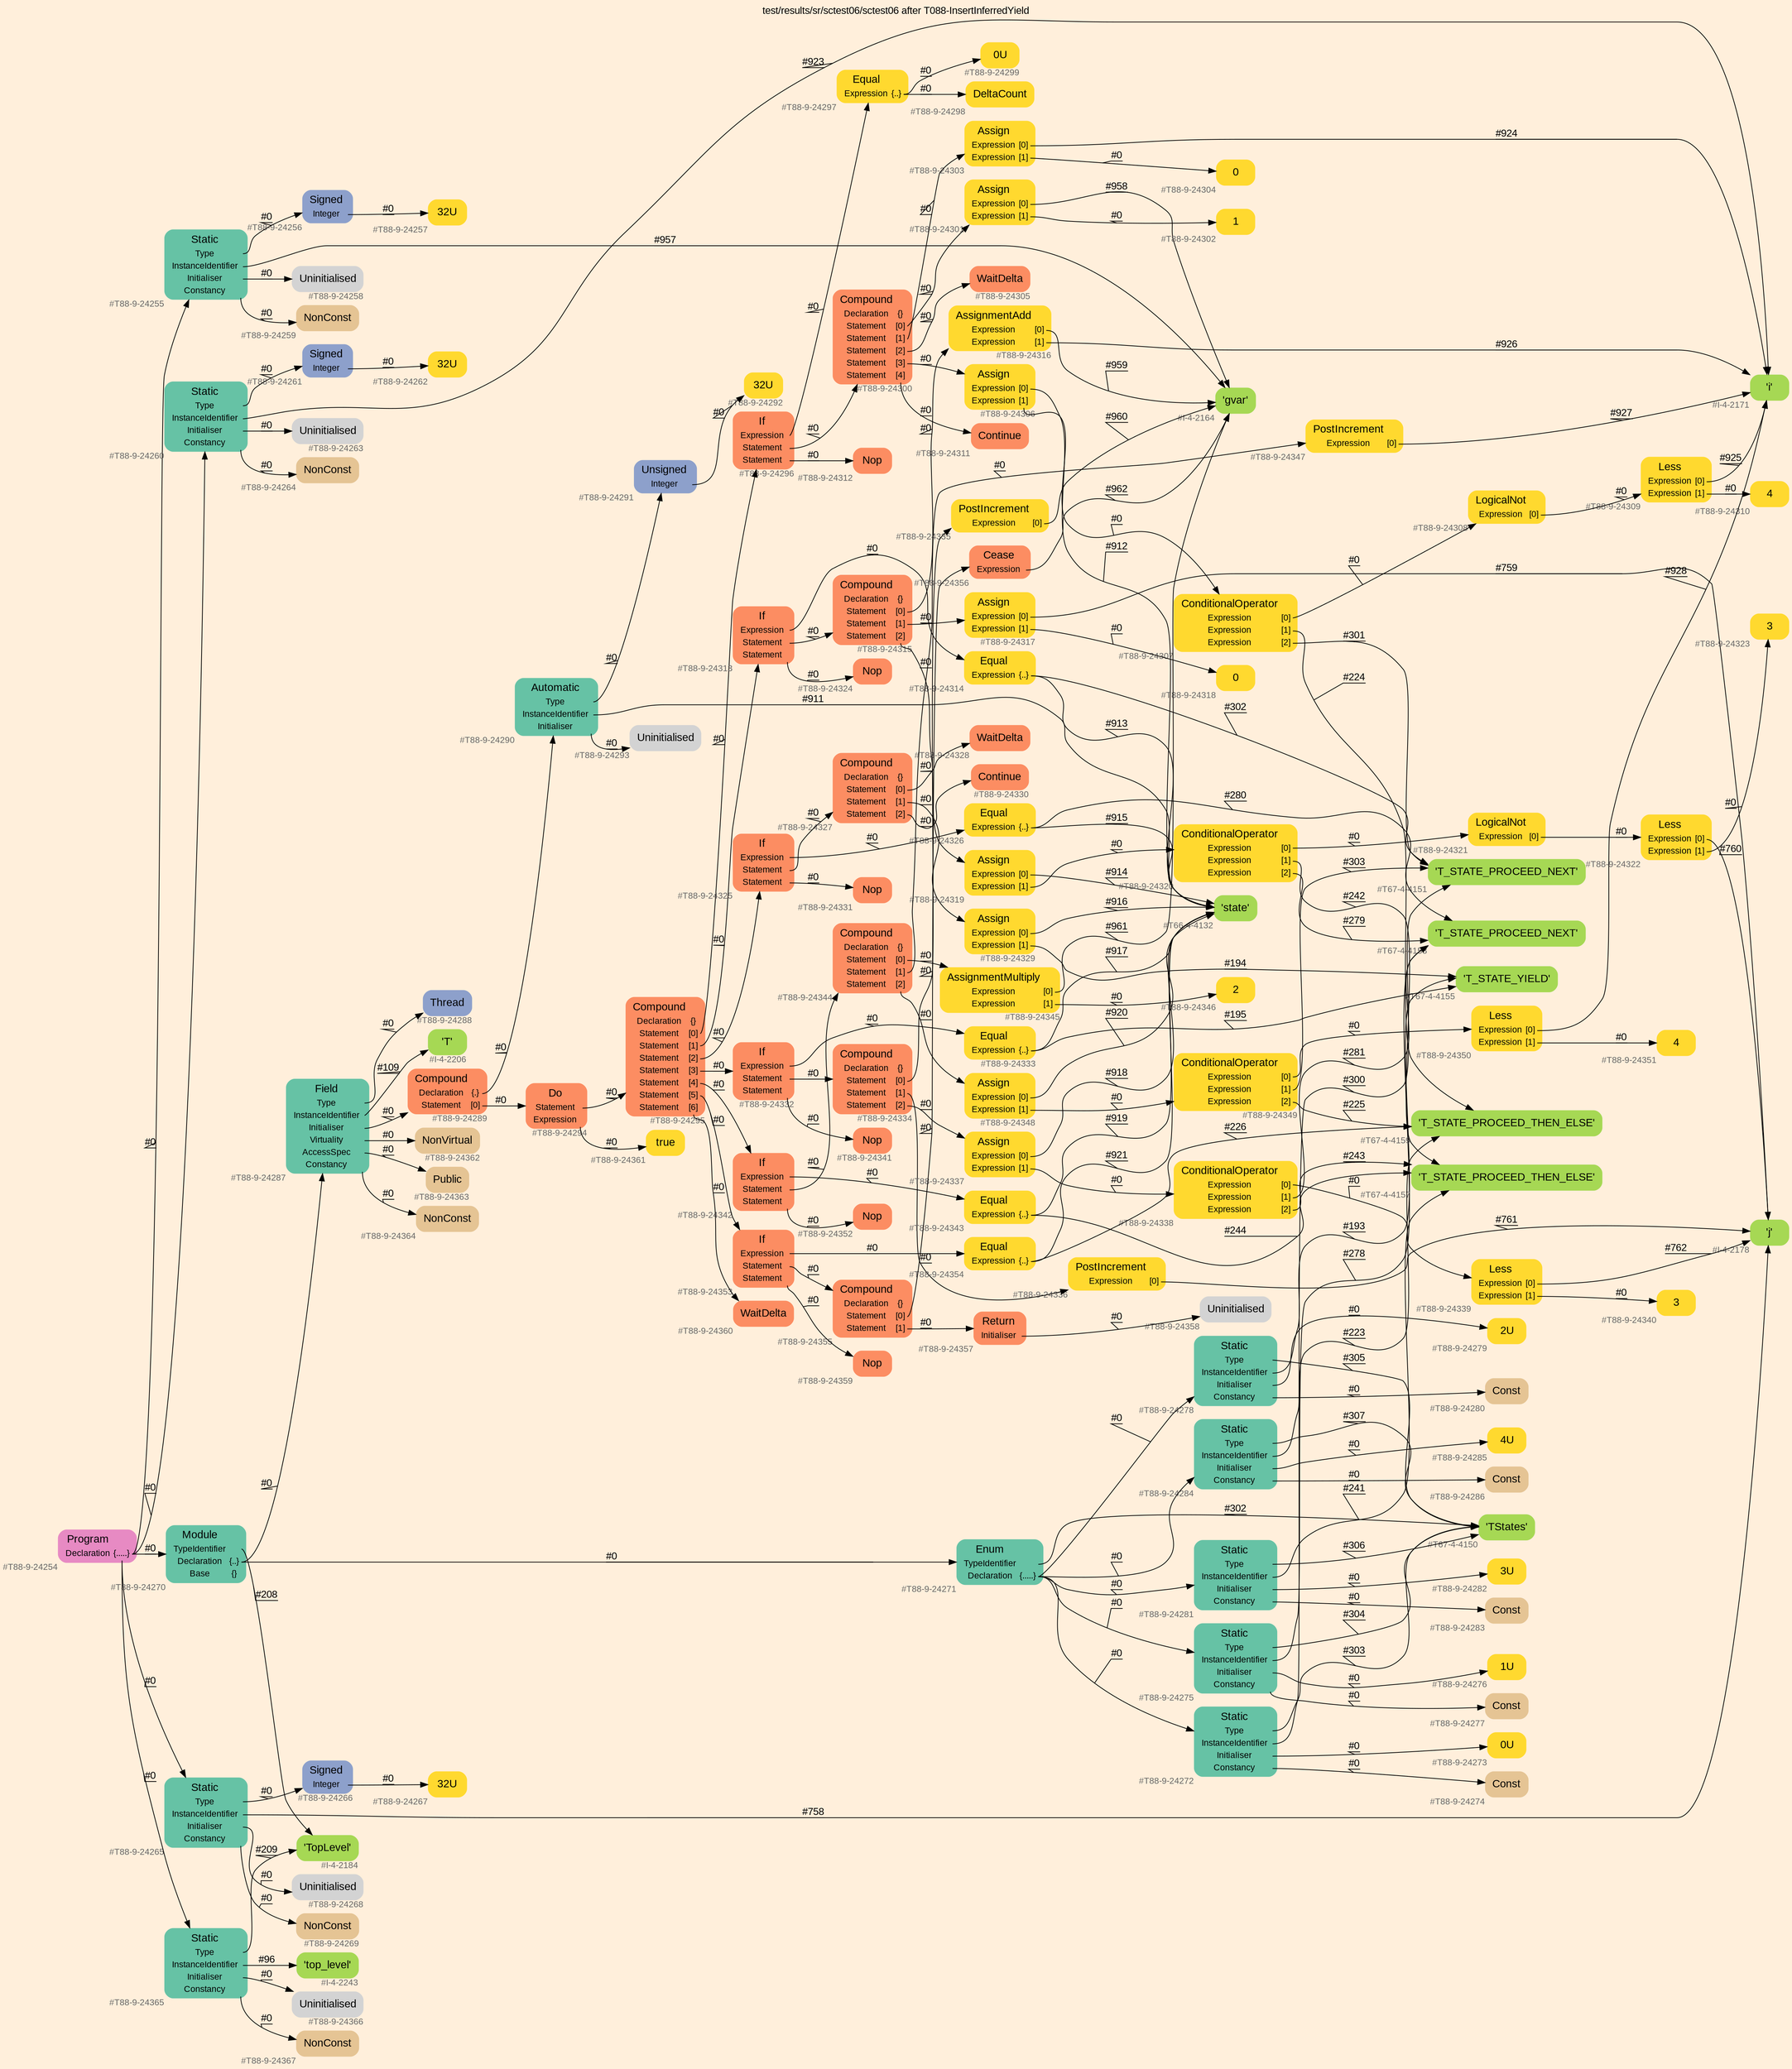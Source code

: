 digraph "test/results/sr/sctest06/sctest06 after T088-InsertInferredYield" {
label = "test/results/sr/sctest06/sctest06 after T088-InsertInferredYield"
labelloc = t
graph [
    rankdir = "LR"
    ranksep = 0.3
    bgcolor = antiquewhite1
    color = black
    fontcolor = black
    fontname = "Arial"
];
node [
    fontname = "Arial"
];
edge [
    fontname = "Arial"
];

// -------------------- node figure --------------------
// -------- block #T88-9-24254 ----------
"#T88-9-24254" [
    fillcolor = "/set28/4"
    xlabel = "#T88-9-24254"
    fontsize = "12"
    fontcolor = grey40
    shape = "plaintext"
    label = <<TABLE BORDER="0" CELLBORDER="0" CELLSPACING="0">
     <TR><TD><FONT COLOR="black" POINT-SIZE="15">Program</FONT></TD></TR>
     <TR><TD><FONT COLOR="black" POINT-SIZE="12">Declaration</FONT></TD><TD PORT="port0"><FONT COLOR="black" POINT-SIZE="12">{.....}</FONT></TD></TR>
    </TABLE>>
    style = "rounded,filled"
];

// -------- block #T88-9-24255 ----------
"#T88-9-24255" [
    fillcolor = "/set28/1"
    xlabel = "#T88-9-24255"
    fontsize = "12"
    fontcolor = grey40
    shape = "plaintext"
    label = <<TABLE BORDER="0" CELLBORDER="0" CELLSPACING="0">
     <TR><TD><FONT COLOR="black" POINT-SIZE="15">Static</FONT></TD></TR>
     <TR><TD><FONT COLOR="black" POINT-SIZE="12">Type</FONT></TD><TD PORT="port0"></TD></TR>
     <TR><TD><FONT COLOR="black" POINT-SIZE="12">InstanceIdentifier</FONT></TD><TD PORT="port1"></TD></TR>
     <TR><TD><FONT COLOR="black" POINT-SIZE="12">Initialiser</FONT></TD><TD PORT="port2"></TD></TR>
     <TR><TD><FONT COLOR="black" POINT-SIZE="12">Constancy</FONT></TD><TD PORT="port3"></TD></TR>
    </TABLE>>
    style = "rounded,filled"
];

// -------- block #T88-9-24256 ----------
"#T88-9-24256" [
    fillcolor = "/set28/3"
    xlabel = "#T88-9-24256"
    fontsize = "12"
    fontcolor = grey40
    shape = "plaintext"
    label = <<TABLE BORDER="0" CELLBORDER="0" CELLSPACING="0">
     <TR><TD><FONT COLOR="black" POINT-SIZE="15">Signed</FONT></TD></TR>
     <TR><TD><FONT COLOR="black" POINT-SIZE="12">Integer</FONT></TD><TD PORT="port0"></TD></TR>
    </TABLE>>
    style = "rounded,filled"
];

// -------- block #T88-9-24257 ----------
"#T88-9-24257" [
    fillcolor = "/set28/6"
    xlabel = "#T88-9-24257"
    fontsize = "12"
    fontcolor = grey40
    shape = "plaintext"
    label = <<TABLE BORDER="0" CELLBORDER="0" CELLSPACING="0">
     <TR><TD><FONT COLOR="black" POINT-SIZE="15">32U</FONT></TD></TR>
    </TABLE>>
    style = "rounded,filled"
];

// -------- block #I-4-2164 ----------
"#I-4-2164" [
    fillcolor = "/set28/5"
    xlabel = "#I-4-2164"
    fontsize = "12"
    fontcolor = grey40
    shape = "plaintext"
    label = <<TABLE BORDER="0" CELLBORDER="0" CELLSPACING="0">
     <TR><TD><FONT COLOR="black" POINT-SIZE="15">'gvar'</FONT></TD></TR>
    </TABLE>>
    style = "rounded,filled"
];

// -------- block #T88-9-24258 ----------
"#T88-9-24258" [
    xlabel = "#T88-9-24258"
    fontsize = "12"
    fontcolor = grey40
    shape = "plaintext"
    label = <<TABLE BORDER="0" CELLBORDER="0" CELLSPACING="0">
     <TR><TD><FONT COLOR="black" POINT-SIZE="15">Uninitialised</FONT></TD></TR>
    </TABLE>>
    style = "rounded,filled"
];

// -------- block #T88-9-24259 ----------
"#T88-9-24259" [
    fillcolor = "/set28/7"
    xlabel = "#T88-9-24259"
    fontsize = "12"
    fontcolor = grey40
    shape = "plaintext"
    label = <<TABLE BORDER="0" CELLBORDER="0" CELLSPACING="0">
     <TR><TD><FONT COLOR="black" POINT-SIZE="15">NonConst</FONT></TD></TR>
    </TABLE>>
    style = "rounded,filled"
];

// -------- block #T88-9-24260 ----------
"#T88-9-24260" [
    fillcolor = "/set28/1"
    xlabel = "#T88-9-24260"
    fontsize = "12"
    fontcolor = grey40
    shape = "plaintext"
    label = <<TABLE BORDER="0" CELLBORDER="0" CELLSPACING="0">
     <TR><TD><FONT COLOR="black" POINT-SIZE="15">Static</FONT></TD></TR>
     <TR><TD><FONT COLOR="black" POINT-SIZE="12">Type</FONT></TD><TD PORT="port0"></TD></TR>
     <TR><TD><FONT COLOR="black" POINT-SIZE="12">InstanceIdentifier</FONT></TD><TD PORT="port1"></TD></TR>
     <TR><TD><FONT COLOR="black" POINT-SIZE="12">Initialiser</FONT></TD><TD PORT="port2"></TD></TR>
     <TR><TD><FONT COLOR="black" POINT-SIZE="12">Constancy</FONT></TD><TD PORT="port3"></TD></TR>
    </TABLE>>
    style = "rounded,filled"
];

// -------- block #T88-9-24261 ----------
"#T88-9-24261" [
    fillcolor = "/set28/3"
    xlabel = "#T88-9-24261"
    fontsize = "12"
    fontcolor = grey40
    shape = "plaintext"
    label = <<TABLE BORDER="0" CELLBORDER="0" CELLSPACING="0">
     <TR><TD><FONT COLOR="black" POINT-SIZE="15">Signed</FONT></TD></TR>
     <TR><TD><FONT COLOR="black" POINT-SIZE="12">Integer</FONT></TD><TD PORT="port0"></TD></TR>
    </TABLE>>
    style = "rounded,filled"
];

// -------- block #T88-9-24262 ----------
"#T88-9-24262" [
    fillcolor = "/set28/6"
    xlabel = "#T88-9-24262"
    fontsize = "12"
    fontcolor = grey40
    shape = "plaintext"
    label = <<TABLE BORDER="0" CELLBORDER="0" CELLSPACING="0">
     <TR><TD><FONT COLOR="black" POINT-SIZE="15">32U</FONT></TD></TR>
    </TABLE>>
    style = "rounded,filled"
];

// -------- block #I-4-2171 ----------
"#I-4-2171" [
    fillcolor = "/set28/5"
    xlabel = "#I-4-2171"
    fontsize = "12"
    fontcolor = grey40
    shape = "plaintext"
    label = <<TABLE BORDER="0" CELLBORDER="0" CELLSPACING="0">
     <TR><TD><FONT COLOR="black" POINT-SIZE="15">'i'</FONT></TD></TR>
    </TABLE>>
    style = "rounded,filled"
];

// -------- block #T88-9-24263 ----------
"#T88-9-24263" [
    xlabel = "#T88-9-24263"
    fontsize = "12"
    fontcolor = grey40
    shape = "plaintext"
    label = <<TABLE BORDER="0" CELLBORDER="0" CELLSPACING="0">
     <TR><TD><FONT COLOR="black" POINT-SIZE="15">Uninitialised</FONT></TD></TR>
    </TABLE>>
    style = "rounded,filled"
];

// -------- block #T88-9-24264 ----------
"#T88-9-24264" [
    fillcolor = "/set28/7"
    xlabel = "#T88-9-24264"
    fontsize = "12"
    fontcolor = grey40
    shape = "plaintext"
    label = <<TABLE BORDER="0" CELLBORDER="0" CELLSPACING="0">
     <TR><TD><FONT COLOR="black" POINT-SIZE="15">NonConst</FONT></TD></TR>
    </TABLE>>
    style = "rounded,filled"
];

// -------- block #T88-9-24265 ----------
"#T88-9-24265" [
    fillcolor = "/set28/1"
    xlabel = "#T88-9-24265"
    fontsize = "12"
    fontcolor = grey40
    shape = "plaintext"
    label = <<TABLE BORDER="0" CELLBORDER="0" CELLSPACING="0">
     <TR><TD><FONT COLOR="black" POINT-SIZE="15">Static</FONT></TD></TR>
     <TR><TD><FONT COLOR="black" POINT-SIZE="12">Type</FONT></TD><TD PORT="port0"></TD></TR>
     <TR><TD><FONT COLOR="black" POINT-SIZE="12">InstanceIdentifier</FONT></TD><TD PORT="port1"></TD></TR>
     <TR><TD><FONT COLOR="black" POINT-SIZE="12">Initialiser</FONT></TD><TD PORT="port2"></TD></TR>
     <TR><TD><FONT COLOR="black" POINT-SIZE="12">Constancy</FONT></TD><TD PORT="port3"></TD></TR>
    </TABLE>>
    style = "rounded,filled"
];

// -------- block #T88-9-24266 ----------
"#T88-9-24266" [
    fillcolor = "/set28/3"
    xlabel = "#T88-9-24266"
    fontsize = "12"
    fontcolor = grey40
    shape = "plaintext"
    label = <<TABLE BORDER="0" CELLBORDER="0" CELLSPACING="0">
     <TR><TD><FONT COLOR="black" POINT-SIZE="15">Signed</FONT></TD></TR>
     <TR><TD><FONT COLOR="black" POINT-SIZE="12">Integer</FONT></TD><TD PORT="port0"></TD></TR>
    </TABLE>>
    style = "rounded,filled"
];

// -------- block #T88-9-24267 ----------
"#T88-9-24267" [
    fillcolor = "/set28/6"
    xlabel = "#T88-9-24267"
    fontsize = "12"
    fontcolor = grey40
    shape = "plaintext"
    label = <<TABLE BORDER="0" CELLBORDER="0" CELLSPACING="0">
     <TR><TD><FONT COLOR="black" POINT-SIZE="15">32U</FONT></TD></TR>
    </TABLE>>
    style = "rounded,filled"
];

// -------- block #I-4-2178 ----------
"#I-4-2178" [
    fillcolor = "/set28/5"
    xlabel = "#I-4-2178"
    fontsize = "12"
    fontcolor = grey40
    shape = "plaintext"
    label = <<TABLE BORDER="0" CELLBORDER="0" CELLSPACING="0">
     <TR><TD><FONT COLOR="black" POINT-SIZE="15">'j'</FONT></TD></TR>
    </TABLE>>
    style = "rounded,filled"
];

// -------- block #T88-9-24268 ----------
"#T88-9-24268" [
    xlabel = "#T88-9-24268"
    fontsize = "12"
    fontcolor = grey40
    shape = "plaintext"
    label = <<TABLE BORDER="0" CELLBORDER="0" CELLSPACING="0">
     <TR><TD><FONT COLOR="black" POINT-SIZE="15">Uninitialised</FONT></TD></TR>
    </TABLE>>
    style = "rounded,filled"
];

// -------- block #T88-9-24269 ----------
"#T88-9-24269" [
    fillcolor = "/set28/7"
    xlabel = "#T88-9-24269"
    fontsize = "12"
    fontcolor = grey40
    shape = "plaintext"
    label = <<TABLE BORDER="0" CELLBORDER="0" CELLSPACING="0">
     <TR><TD><FONT COLOR="black" POINT-SIZE="15">NonConst</FONT></TD></TR>
    </TABLE>>
    style = "rounded,filled"
];

// -------- block #T88-9-24270 ----------
"#T88-9-24270" [
    fillcolor = "/set28/1"
    xlabel = "#T88-9-24270"
    fontsize = "12"
    fontcolor = grey40
    shape = "plaintext"
    label = <<TABLE BORDER="0" CELLBORDER="0" CELLSPACING="0">
     <TR><TD><FONT COLOR="black" POINT-SIZE="15">Module</FONT></TD></TR>
     <TR><TD><FONT COLOR="black" POINT-SIZE="12">TypeIdentifier</FONT></TD><TD PORT="port0"></TD></TR>
     <TR><TD><FONT COLOR="black" POINT-SIZE="12">Declaration</FONT></TD><TD PORT="port1"><FONT COLOR="black" POINT-SIZE="12">{..}</FONT></TD></TR>
     <TR><TD><FONT COLOR="black" POINT-SIZE="12">Base</FONT></TD><TD PORT="port2"><FONT COLOR="black" POINT-SIZE="12">{}</FONT></TD></TR>
    </TABLE>>
    style = "rounded,filled"
];

// -------- block #I-4-2184 ----------
"#I-4-2184" [
    fillcolor = "/set28/5"
    xlabel = "#I-4-2184"
    fontsize = "12"
    fontcolor = grey40
    shape = "plaintext"
    label = <<TABLE BORDER="0" CELLBORDER="0" CELLSPACING="0">
     <TR><TD><FONT COLOR="black" POINT-SIZE="15">'TopLevel'</FONT></TD></TR>
    </TABLE>>
    style = "rounded,filled"
];

// -------- block #T88-9-24271 ----------
"#T88-9-24271" [
    fillcolor = "/set28/1"
    xlabel = "#T88-9-24271"
    fontsize = "12"
    fontcolor = grey40
    shape = "plaintext"
    label = <<TABLE BORDER="0" CELLBORDER="0" CELLSPACING="0">
     <TR><TD><FONT COLOR="black" POINT-SIZE="15">Enum</FONT></TD></TR>
     <TR><TD><FONT COLOR="black" POINT-SIZE="12">TypeIdentifier</FONT></TD><TD PORT="port0"></TD></TR>
     <TR><TD><FONT COLOR="black" POINT-SIZE="12">Declaration</FONT></TD><TD PORT="port1"><FONT COLOR="black" POINT-SIZE="12">{.....}</FONT></TD></TR>
    </TABLE>>
    style = "rounded,filled"
];

// -------- block #T67-4-4150 ----------
"#T67-4-4150" [
    fillcolor = "/set28/5"
    xlabel = "#T67-4-4150"
    fontsize = "12"
    fontcolor = grey40
    shape = "plaintext"
    label = <<TABLE BORDER="0" CELLBORDER="0" CELLSPACING="0">
     <TR><TD><FONT COLOR="black" POINT-SIZE="15">'TStates'</FONT></TD></TR>
    </TABLE>>
    style = "rounded,filled"
];

// -------- block #T88-9-24272 ----------
"#T88-9-24272" [
    fillcolor = "/set28/1"
    xlabel = "#T88-9-24272"
    fontsize = "12"
    fontcolor = grey40
    shape = "plaintext"
    label = <<TABLE BORDER="0" CELLBORDER="0" CELLSPACING="0">
     <TR><TD><FONT COLOR="black" POINT-SIZE="15">Static</FONT></TD></TR>
     <TR><TD><FONT COLOR="black" POINT-SIZE="12">Type</FONT></TD><TD PORT="port0"></TD></TR>
     <TR><TD><FONT COLOR="black" POINT-SIZE="12">InstanceIdentifier</FONT></TD><TD PORT="port1"></TD></TR>
     <TR><TD><FONT COLOR="black" POINT-SIZE="12">Initialiser</FONT></TD><TD PORT="port2"></TD></TR>
     <TR><TD><FONT COLOR="black" POINT-SIZE="12">Constancy</FONT></TD><TD PORT="port3"></TD></TR>
    </TABLE>>
    style = "rounded,filled"
];

// -------- block #T67-4-4151 ----------
"#T67-4-4151" [
    fillcolor = "/set28/5"
    xlabel = "#T67-4-4151"
    fontsize = "12"
    fontcolor = grey40
    shape = "plaintext"
    label = <<TABLE BORDER="0" CELLBORDER="0" CELLSPACING="0">
     <TR><TD><FONT COLOR="black" POINT-SIZE="15">'T_STATE_PROCEED_NEXT'</FONT></TD></TR>
    </TABLE>>
    style = "rounded,filled"
];

// -------- block #T88-9-24273 ----------
"#T88-9-24273" [
    fillcolor = "/set28/6"
    xlabel = "#T88-9-24273"
    fontsize = "12"
    fontcolor = grey40
    shape = "plaintext"
    label = <<TABLE BORDER="0" CELLBORDER="0" CELLSPACING="0">
     <TR><TD><FONT COLOR="black" POINT-SIZE="15">0U</FONT></TD></TR>
    </TABLE>>
    style = "rounded,filled"
];

// -------- block #T88-9-24274 ----------
"#T88-9-24274" [
    fillcolor = "/set28/7"
    xlabel = "#T88-9-24274"
    fontsize = "12"
    fontcolor = grey40
    shape = "plaintext"
    label = <<TABLE BORDER="0" CELLBORDER="0" CELLSPACING="0">
     <TR><TD><FONT COLOR="black" POINT-SIZE="15">Const</FONT></TD></TR>
    </TABLE>>
    style = "rounded,filled"
];

// -------- block #T88-9-24275 ----------
"#T88-9-24275" [
    fillcolor = "/set28/1"
    xlabel = "#T88-9-24275"
    fontsize = "12"
    fontcolor = grey40
    shape = "plaintext"
    label = <<TABLE BORDER="0" CELLBORDER="0" CELLSPACING="0">
     <TR><TD><FONT COLOR="black" POINT-SIZE="15">Static</FONT></TD></TR>
     <TR><TD><FONT COLOR="black" POINT-SIZE="12">Type</FONT></TD><TD PORT="port0"></TD></TR>
     <TR><TD><FONT COLOR="black" POINT-SIZE="12">InstanceIdentifier</FONT></TD><TD PORT="port1"></TD></TR>
     <TR><TD><FONT COLOR="black" POINT-SIZE="12">Initialiser</FONT></TD><TD PORT="port2"></TD></TR>
     <TR><TD><FONT COLOR="black" POINT-SIZE="12">Constancy</FONT></TD><TD PORT="port3"></TD></TR>
    </TABLE>>
    style = "rounded,filled"
];

// -------- block #T67-4-4153 ----------
"#T67-4-4153" [
    fillcolor = "/set28/5"
    xlabel = "#T67-4-4153"
    fontsize = "12"
    fontcolor = grey40
    shape = "plaintext"
    label = <<TABLE BORDER="0" CELLBORDER="0" CELLSPACING="0">
     <TR><TD><FONT COLOR="black" POINT-SIZE="15">'T_STATE_PROCEED_NEXT'</FONT></TD></TR>
    </TABLE>>
    style = "rounded,filled"
];

// -------- block #T88-9-24276 ----------
"#T88-9-24276" [
    fillcolor = "/set28/6"
    xlabel = "#T88-9-24276"
    fontsize = "12"
    fontcolor = grey40
    shape = "plaintext"
    label = <<TABLE BORDER="0" CELLBORDER="0" CELLSPACING="0">
     <TR><TD><FONT COLOR="black" POINT-SIZE="15">1U</FONT></TD></TR>
    </TABLE>>
    style = "rounded,filled"
];

// -------- block #T88-9-24277 ----------
"#T88-9-24277" [
    fillcolor = "/set28/7"
    xlabel = "#T88-9-24277"
    fontsize = "12"
    fontcolor = grey40
    shape = "plaintext"
    label = <<TABLE BORDER="0" CELLBORDER="0" CELLSPACING="0">
     <TR><TD><FONT COLOR="black" POINT-SIZE="15">Const</FONT></TD></TR>
    </TABLE>>
    style = "rounded,filled"
];

// -------- block #T88-9-24278 ----------
"#T88-9-24278" [
    fillcolor = "/set28/1"
    xlabel = "#T88-9-24278"
    fontsize = "12"
    fontcolor = grey40
    shape = "plaintext"
    label = <<TABLE BORDER="0" CELLBORDER="0" CELLSPACING="0">
     <TR><TD><FONT COLOR="black" POINT-SIZE="15">Static</FONT></TD></TR>
     <TR><TD><FONT COLOR="black" POINT-SIZE="12">Type</FONT></TD><TD PORT="port0"></TD></TR>
     <TR><TD><FONT COLOR="black" POINT-SIZE="12">InstanceIdentifier</FONT></TD><TD PORT="port1"></TD></TR>
     <TR><TD><FONT COLOR="black" POINT-SIZE="12">Initialiser</FONT></TD><TD PORT="port2"></TD></TR>
     <TR><TD><FONT COLOR="black" POINT-SIZE="12">Constancy</FONT></TD><TD PORT="port3"></TD></TR>
    </TABLE>>
    style = "rounded,filled"
];

// -------- block #T67-4-4155 ----------
"#T67-4-4155" [
    fillcolor = "/set28/5"
    xlabel = "#T67-4-4155"
    fontsize = "12"
    fontcolor = grey40
    shape = "plaintext"
    label = <<TABLE BORDER="0" CELLBORDER="0" CELLSPACING="0">
     <TR><TD><FONT COLOR="black" POINT-SIZE="15">'T_STATE_YIELD'</FONT></TD></TR>
    </TABLE>>
    style = "rounded,filled"
];

// -------- block #T88-9-24279 ----------
"#T88-9-24279" [
    fillcolor = "/set28/6"
    xlabel = "#T88-9-24279"
    fontsize = "12"
    fontcolor = grey40
    shape = "plaintext"
    label = <<TABLE BORDER="0" CELLBORDER="0" CELLSPACING="0">
     <TR><TD><FONT COLOR="black" POINT-SIZE="15">2U</FONT></TD></TR>
    </TABLE>>
    style = "rounded,filled"
];

// -------- block #T88-9-24280 ----------
"#T88-9-24280" [
    fillcolor = "/set28/7"
    xlabel = "#T88-9-24280"
    fontsize = "12"
    fontcolor = grey40
    shape = "plaintext"
    label = <<TABLE BORDER="0" CELLBORDER="0" CELLSPACING="0">
     <TR><TD><FONT COLOR="black" POINT-SIZE="15">Const</FONT></TD></TR>
    </TABLE>>
    style = "rounded,filled"
];

// -------- block #T88-9-24281 ----------
"#T88-9-24281" [
    fillcolor = "/set28/1"
    xlabel = "#T88-9-24281"
    fontsize = "12"
    fontcolor = grey40
    shape = "plaintext"
    label = <<TABLE BORDER="0" CELLBORDER="0" CELLSPACING="0">
     <TR><TD><FONT COLOR="black" POINT-SIZE="15">Static</FONT></TD></TR>
     <TR><TD><FONT COLOR="black" POINT-SIZE="12">Type</FONT></TD><TD PORT="port0"></TD></TR>
     <TR><TD><FONT COLOR="black" POINT-SIZE="12">InstanceIdentifier</FONT></TD><TD PORT="port1"></TD></TR>
     <TR><TD><FONT COLOR="black" POINT-SIZE="12">Initialiser</FONT></TD><TD PORT="port2"></TD></TR>
     <TR><TD><FONT COLOR="black" POINT-SIZE="12">Constancy</FONT></TD><TD PORT="port3"></TD></TR>
    </TABLE>>
    style = "rounded,filled"
];

// -------- block #T67-4-4157 ----------
"#T67-4-4157" [
    fillcolor = "/set28/5"
    xlabel = "#T67-4-4157"
    fontsize = "12"
    fontcolor = grey40
    shape = "plaintext"
    label = <<TABLE BORDER="0" CELLBORDER="0" CELLSPACING="0">
     <TR><TD><FONT COLOR="black" POINT-SIZE="15">'T_STATE_PROCEED_THEN_ELSE'</FONT></TD></TR>
    </TABLE>>
    style = "rounded,filled"
];

// -------- block #T88-9-24282 ----------
"#T88-9-24282" [
    fillcolor = "/set28/6"
    xlabel = "#T88-9-24282"
    fontsize = "12"
    fontcolor = grey40
    shape = "plaintext"
    label = <<TABLE BORDER="0" CELLBORDER="0" CELLSPACING="0">
     <TR><TD><FONT COLOR="black" POINT-SIZE="15">3U</FONT></TD></TR>
    </TABLE>>
    style = "rounded,filled"
];

// -------- block #T88-9-24283 ----------
"#T88-9-24283" [
    fillcolor = "/set28/7"
    xlabel = "#T88-9-24283"
    fontsize = "12"
    fontcolor = grey40
    shape = "plaintext"
    label = <<TABLE BORDER="0" CELLBORDER="0" CELLSPACING="0">
     <TR><TD><FONT COLOR="black" POINT-SIZE="15">Const</FONT></TD></TR>
    </TABLE>>
    style = "rounded,filled"
];

// -------- block #T88-9-24284 ----------
"#T88-9-24284" [
    fillcolor = "/set28/1"
    xlabel = "#T88-9-24284"
    fontsize = "12"
    fontcolor = grey40
    shape = "plaintext"
    label = <<TABLE BORDER="0" CELLBORDER="0" CELLSPACING="0">
     <TR><TD><FONT COLOR="black" POINT-SIZE="15">Static</FONT></TD></TR>
     <TR><TD><FONT COLOR="black" POINT-SIZE="12">Type</FONT></TD><TD PORT="port0"></TD></TR>
     <TR><TD><FONT COLOR="black" POINT-SIZE="12">InstanceIdentifier</FONT></TD><TD PORT="port1"></TD></TR>
     <TR><TD><FONT COLOR="black" POINT-SIZE="12">Initialiser</FONT></TD><TD PORT="port2"></TD></TR>
     <TR><TD><FONT COLOR="black" POINT-SIZE="12">Constancy</FONT></TD><TD PORT="port3"></TD></TR>
    </TABLE>>
    style = "rounded,filled"
];

// -------- block #T67-4-4159 ----------
"#T67-4-4159" [
    fillcolor = "/set28/5"
    xlabel = "#T67-4-4159"
    fontsize = "12"
    fontcolor = grey40
    shape = "plaintext"
    label = <<TABLE BORDER="0" CELLBORDER="0" CELLSPACING="0">
     <TR><TD><FONT COLOR="black" POINT-SIZE="15">'T_STATE_PROCEED_THEN_ELSE'</FONT></TD></TR>
    </TABLE>>
    style = "rounded,filled"
];

// -------- block #T88-9-24285 ----------
"#T88-9-24285" [
    fillcolor = "/set28/6"
    xlabel = "#T88-9-24285"
    fontsize = "12"
    fontcolor = grey40
    shape = "plaintext"
    label = <<TABLE BORDER="0" CELLBORDER="0" CELLSPACING="0">
     <TR><TD><FONT COLOR="black" POINT-SIZE="15">4U</FONT></TD></TR>
    </TABLE>>
    style = "rounded,filled"
];

// -------- block #T88-9-24286 ----------
"#T88-9-24286" [
    fillcolor = "/set28/7"
    xlabel = "#T88-9-24286"
    fontsize = "12"
    fontcolor = grey40
    shape = "plaintext"
    label = <<TABLE BORDER="0" CELLBORDER="0" CELLSPACING="0">
     <TR><TD><FONT COLOR="black" POINT-SIZE="15">Const</FONT></TD></TR>
    </TABLE>>
    style = "rounded,filled"
];

// -------- block #T88-9-24287 ----------
"#T88-9-24287" [
    fillcolor = "/set28/1"
    xlabel = "#T88-9-24287"
    fontsize = "12"
    fontcolor = grey40
    shape = "plaintext"
    label = <<TABLE BORDER="0" CELLBORDER="0" CELLSPACING="0">
     <TR><TD><FONT COLOR="black" POINT-SIZE="15">Field</FONT></TD></TR>
     <TR><TD><FONT COLOR="black" POINT-SIZE="12">Type</FONT></TD><TD PORT="port0"></TD></TR>
     <TR><TD><FONT COLOR="black" POINT-SIZE="12">InstanceIdentifier</FONT></TD><TD PORT="port1"></TD></TR>
     <TR><TD><FONT COLOR="black" POINT-SIZE="12">Initialiser</FONT></TD><TD PORT="port2"></TD></TR>
     <TR><TD><FONT COLOR="black" POINT-SIZE="12">Virtuality</FONT></TD><TD PORT="port3"></TD></TR>
     <TR><TD><FONT COLOR="black" POINT-SIZE="12">AccessSpec</FONT></TD><TD PORT="port4"></TD></TR>
     <TR><TD><FONT COLOR="black" POINT-SIZE="12">Constancy</FONT></TD><TD PORT="port5"></TD></TR>
    </TABLE>>
    style = "rounded,filled"
];

// -------- block #T88-9-24288 ----------
"#T88-9-24288" [
    fillcolor = "/set28/3"
    xlabel = "#T88-9-24288"
    fontsize = "12"
    fontcolor = grey40
    shape = "plaintext"
    label = <<TABLE BORDER="0" CELLBORDER="0" CELLSPACING="0">
     <TR><TD><FONT COLOR="black" POINT-SIZE="15">Thread</FONT></TD></TR>
    </TABLE>>
    style = "rounded,filled"
];

// -------- block #I-4-2206 ----------
"#I-4-2206" [
    fillcolor = "/set28/5"
    xlabel = "#I-4-2206"
    fontsize = "12"
    fontcolor = grey40
    shape = "plaintext"
    label = <<TABLE BORDER="0" CELLBORDER="0" CELLSPACING="0">
     <TR><TD><FONT COLOR="black" POINT-SIZE="15">'T'</FONT></TD></TR>
    </TABLE>>
    style = "rounded,filled"
];

// -------- block #T88-9-24289 ----------
"#T88-9-24289" [
    fillcolor = "/set28/2"
    xlabel = "#T88-9-24289"
    fontsize = "12"
    fontcolor = grey40
    shape = "plaintext"
    label = <<TABLE BORDER="0" CELLBORDER="0" CELLSPACING="0">
     <TR><TD><FONT COLOR="black" POINT-SIZE="15">Compound</FONT></TD></TR>
     <TR><TD><FONT COLOR="black" POINT-SIZE="12">Declaration</FONT></TD><TD PORT="port0"><FONT COLOR="black" POINT-SIZE="12">{.}</FONT></TD></TR>
     <TR><TD><FONT COLOR="black" POINT-SIZE="12">Statement</FONT></TD><TD PORT="port1"><FONT COLOR="black" POINT-SIZE="12">[0]</FONT></TD></TR>
    </TABLE>>
    style = "rounded,filled"
];

// -------- block #T88-9-24290 ----------
"#T88-9-24290" [
    fillcolor = "/set28/1"
    xlabel = "#T88-9-24290"
    fontsize = "12"
    fontcolor = grey40
    shape = "plaintext"
    label = <<TABLE BORDER="0" CELLBORDER="0" CELLSPACING="0">
     <TR><TD><FONT COLOR="black" POINT-SIZE="15">Automatic</FONT></TD></TR>
     <TR><TD><FONT COLOR="black" POINT-SIZE="12">Type</FONT></TD><TD PORT="port0"></TD></TR>
     <TR><TD><FONT COLOR="black" POINT-SIZE="12">InstanceIdentifier</FONT></TD><TD PORT="port1"></TD></TR>
     <TR><TD><FONT COLOR="black" POINT-SIZE="12">Initialiser</FONT></TD><TD PORT="port2"></TD></TR>
    </TABLE>>
    style = "rounded,filled"
];

// -------- block #T88-9-24291 ----------
"#T88-9-24291" [
    fillcolor = "/set28/3"
    xlabel = "#T88-9-24291"
    fontsize = "12"
    fontcolor = grey40
    shape = "plaintext"
    label = <<TABLE BORDER="0" CELLBORDER="0" CELLSPACING="0">
     <TR><TD><FONT COLOR="black" POINT-SIZE="15">Unsigned</FONT></TD></TR>
     <TR><TD><FONT COLOR="black" POINT-SIZE="12">Integer</FONT></TD><TD PORT="port0"></TD></TR>
    </TABLE>>
    style = "rounded,filled"
];

// -------- block #T88-9-24292 ----------
"#T88-9-24292" [
    fillcolor = "/set28/6"
    xlabel = "#T88-9-24292"
    fontsize = "12"
    fontcolor = grey40
    shape = "plaintext"
    label = <<TABLE BORDER="0" CELLBORDER="0" CELLSPACING="0">
     <TR><TD><FONT COLOR="black" POINT-SIZE="15">32U</FONT></TD></TR>
    </TABLE>>
    style = "rounded,filled"
];

// -------- block #T66-4-4132 ----------
"#T66-4-4132" [
    fillcolor = "/set28/5"
    xlabel = "#T66-4-4132"
    fontsize = "12"
    fontcolor = grey40
    shape = "plaintext"
    label = <<TABLE BORDER="0" CELLBORDER="0" CELLSPACING="0">
     <TR><TD><FONT COLOR="black" POINT-SIZE="15">'state'</FONT></TD></TR>
    </TABLE>>
    style = "rounded,filled"
];

// -------- block #T88-9-24293 ----------
"#T88-9-24293" [
    xlabel = "#T88-9-24293"
    fontsize = "12"
    fontcolor = grey40
    shape = "plaintext"
    label = <<TABLE BORDER="0" CELLBORDER="0" CELLSPACING="0">
     <TR><TD><FONT COLOR="black" POINT-SIZE="15">Uninitialised</FONT></TD></TR>
    </TABLE>>
    style = "rounded,filled"
];

// -------- block #T88-9-24294 ----------
"#T88-9-24294" [
    fillcolor = "/set28/2"
    xlabel = "#T88-9-24294"
    fontsize = "12"
    fontcolor = grey40
    shape = "plaintext"
    label = <<TABLE BORDER="0" CELLBORDER="0" CELLSPACING="0">
     <TR><TD><FONT COLOR="black" POINT-SIZE="15">Do</FONT></TD></TR>
     <TR><TD><FONT COLOR="black" POINT-SIZE="12">Statement</FONT></TD><TD PORT="port0"></TD></TR>
     <TR><TD><FONT COLOR="black" POINT-SIZE="12">Expression</FONT></TD><TD PORT="port1"></TD></TR>
    </TABLE>>
    style = "rounded,filled"
];

// -------- block #T88-9-24295 ----------
"#T88-9-24295" [
    fillcolor = "/set28/2"
    xlabel = "#T88-9-24295"
    fontsize = "12"
    fontcolor = grey40
    shape = "plaintext"
    label = <<TABLE BORDER="0" CELLBORDER="0" CELLSPACING="0">
     <TR><TD><FONT COLOR="black" POINT-SIZE="15">Compound</FONT></TD></TR>
     <TR><TD><FONT COLOR="black" POINT-SIZE="12">Declaration</FONT></TD><TD PORT="port0"><FONT COLOR="black" POINT-SIZE="12">{}</FONT></TD></TR>
     <TR><TD><FONT COLOR="black" POINT-SIZE="12">Statement</FONT></TD><TD PORT="port1"><FONT COLOR="black" POINT-SIZE="12">[0]</FONT></TD></TR>
     <TR><TD><FONT COLOR="black" POINT-SIZE="12">Statement</FONT></TD><TD PORT="port2"><FONT COLOR="black" POINT-SIZE="12">[1]</FONT></TD></TR>
     <TR><TD><FONT COLOR="black" POINT-SIZE="12">Statement</FONT></TD><TD PORT="port3"><FONT COLOR="black" POINT-SIZE="12">[2]</FONT></TD></TR>
     <TR><TD><FONT COLOR="black" POINT-SIZE="12">Statement</FONT></TD><TD PORT="port4"><FONT COLOR="black" POINT-SIZE="12">[3]</FONT></TD></TR>
     <TR><TD><FONT COLOR="black" POINT-SIZE="12">Statement</FONT></TD><TD PORT="port5"><FONT COLOR="black" POINT-SIZE="12">[4]</FONT></TD></TR>
     <TR><TD><FONT COLOR="black" POINT-SIZE="12">Statement</FONT></TD><TD PORT="port6"><FONT COLOR="black" POINT-SIZE="12">[5]</FONT></TD></TR>
     <TR><TD><FONT COLOR="black" POINT-SIZE="12">Statement</FONT></TD><TD PORT="port7"><FONT COLOR="black" POINT-SIZE="12">[6]</FONT></TD></TR>
    </TABLE>>
    style = "rounded,filled"
];

// -------- block #T88-9-24296 ----------
"#T88-9-24296" [
    fillcolor = "/set28/2"
    xlabel = "#T88-9-24296"
    fontsize = "12"
    fontcolor = grey40
    shape = "plaintext"
    label = <<TABLE BORDER="0" CELLBORDER="0" CELLSPACING="0">
     <TR><TD><FONT COLOR="black" POINT-SIZE="15">If</FONT></TD></TR>
     <TR><TD><FONT COLOR="black" POINT-SIZE="12">Expression</FONT></TD><TD PORT="port0"></TD></TR>
     <TR><TD><FONT COLOR="black" POINT-SIZE="12">Statement</FONT></TD><TD PORT="port1"></TD></TR>
     <TR><TD><FONT COLOR="black" POINT-SIZE="12">Statement</FONT></TD><TD PORT="port2"></TD></TR>
    </TABLE>>
    style = "rounded,filled"
];

// -------- block #T88-9-24297 ----------
"#T88-9-24297" [
    fillcolor = "/set28/6"
    xlabel = "#T88-9-24297"
    fontsize = "12"
    fontcolor = grey40
    shape = "plaintext"
    label = <<TABLE BORDER="0" CELLBORDER="0" CELLSPACING="0">
     <TR><TD><FONT COLOR="black" POINT-SIZE="15">Equal</FONT></TD></TR>
     <TR><TD><FONT COLOR="black" POINT-SIZE="12">Expression</FONT></TD><TD PORT="port0"><FONT COLOR="black" POINT-SIZE="12">{..}</FONT></TD></TR>
    </TABLE>>
    style = "rounded,filled"
];

// -------- block #T88-9-24298 ----------
"#T88-9-24298" [
    fillcolor = "/set28/6"
    xlabel = "#T88-9-24298"
    fontsize = "12"
    fontcolor = grey40
    shape = "plaintext"
    label = <<TABLE BORDER="0" CELLBORDER="0" CELLSPACING="0">
     <TR><TD><FONT COLOR="black" POINT-SIZE="15">DeltaCount</FONT></TD></TR>
    </TABLE>>
    style = "rounded,filled"
];

// -------- block #T88-9-24299 ----------
"#T88-9-24299" [
    fillcolor = "/set28/6"
    xlabel = "#T88-9-24299"
    fontsize = "12"
    fontcolor = grey40
    shape = "plaintext"
    label = <<TABLE BORDER="0" CELLBORDER="0" CELLSPACING="0">
     <TR><TD><FONT COLOR="black" POINT-SIZE="15">0U</FONT></TD></TR>
    </TABLE>>
    style = "rounded,filled"
];

// -------- block #T88-9-24300 ----------
"#T88-9-24300" [
    fillcolor = "/set28/2"
    xlabel = "#T88-9-24300"
    fontsize = "12"
    fontcolor = grey40
    shape = "plaintext"
    label = <<TABLE BORDER="0" CELLBORDER="0" CELLSPACING="0">
     <TR><TD><FONT COLOR="black" POINT-SIZE="15">Compound</FONT></TD></TR>
     <TR><TD><FONT COLOR="black" POINT-SIZE="12">Declaration</FONT></TD><TD PORT="port0"><FONT COLOR="black" POINT-SIZE="12">{}</FONT></TD></TR>
     <TR><TD><FONT COLOR="black" POINT-SIZE="12">Statement</FONT></TD><TD PORT="port1"><FONT COLOR="black" POINT-SIZE="12">[0]</FONT></TD></TR>
     <TR><TD><FONT COLOR="black" POINT-SIZE="12">Statement</FONT></TD><TD PORT="port2"><FONT COLOR="black" POINT-SIZE="12">[1]</FONT></TD></TR>
     <TR><TD><FONT COLOR="black" POINT-SIZE="12">Statement</FONT></TD><TD PORT="port3"><FONT COLOR="black" POINT-SIZE="12">[2]</FONT></TD></TR>
     <TR><TD><FONT COLOR="black" POINT-SIZE="12">Statement</FONT></TD><TD PORT="port4"><FONT COLOR="black" POINT-SIZE="12">[3]</FONT></TD></TR>
     <TR><TD><FONT COLOR="black" POINT-SIZE="12">Statement</FONT></TD><TD PORT="port5"><FONT COLOR="black" POINT-SIZE="12">[4]</FONT></TD></TR>
    </TABLE>>
    style = "rounded,filled"
];

// -------- block #T88-9-24301 ----------
"#T88-9-24301" [
    fillcolor = "/set28/6"
    xlabel = "#T88-9-24301"
    fontsize = "12"
    fontcolor = grey40
    shape = "plaintext"
    label = <<TABLE BORDER="0" CELLBORDER="0" CELLSPACING="0">
     <TR><TD><FONT COLOR="black" POINT-SIZE="15">Assign</FONT></TD></TR>
     <TR><TD><FONT COLOR="black" POINT-SIZE="12">Expression</FONT></TD><TD PORT="port0"><FONT COLOR="black" POINT-SIZE="12">[0]</FONT></TD></TR>
     <TR><TD><FONT COLOR="black" POINT-SIZE="12">Expression</FONT></TD><TD PORT="port1"><FONT COLOR="black" POINT-SIZE="12">[1]</FONT></TD></TR>
    </TABLE>>
    style = "rounded,filled"
];

// -------- block #T88-9-24302 ----------
"#T88-9-24302" [
    fillcolor = "/set28/6"
    xlabel = "#T88-9-24302"
    fontsize = "12"
    fontcolor = grey40
    shape = "plaintext"
    label = <<TABLE BORDER="0" CELLBORDER="0" CELLSPACING="0">
     <TR><TD><FONT COLOR="black" POINT-SIZE="15">1</FONT></TD></TR>
    </TABLE>>
    style = "rounded,filled"
];

// -------- block #T88-9-24303 ----------
"#T88-9-24303" [
    fillcolor = "/set28/6"
    xlabel = "#T88-9-24303"
    fontsize = "12"
    fontcolor = grey40
    shape = "plaintext"
    label = <<TABLE BORDER="0" CELLBORDER="0" CELLSPACING="0">
     <TR><TD><FONT COLOR="black" POINT-SIZE="15">Assign</FONT></TD></TR>
     <TR><TD><FONT COLOR="black" POINT-SIZE="12">Expression</FONT></TD><TD PORT="port0"><FONT COLOR="black" POINT-SIZE="12">[0]</FONT></TD></TR>
     <TR><TD><FONT COLOR="black" POINT-SIZE="12">Expression</FONT></TD><TD PORT="port1"><FONT COLOR="black" POINT-SIZE="12">[1]</FONT></TD></TR>
    </TABLE>>
    style = "rounded,filled"
];

// -------- block #T88-9-24304 ----------
"#T88-9-24304" [
    fillcolor = "/set28/6"
    xlabel = "#T88-9-24304"
    fontsize = "12"
    fontcolor = grey40
    shape = "plaintext"
    label = <<TABLE BORDER="0" CELLBORDER="0" CELLSPACING="0">
     <TR><TD><FONT COLOR="black" POINT-SIZE="15">0</FONT></TD></TR>
    </TABLE>>
    style = "rounded,filled"
];

// -------- block #T88-9-24305 ----------
"#T88-9-24305" [
    fillcolor = "/set28/2"
    xlabel = "#T88-9-24305"
    fontsize = "12"
    fontcolor = grey40
    shape = "plaintext"
    label = <<TABLE BORDER="0" CELLBORDER="0" CELLSPACING="0">
     <TR><TD><FONT COLOR="black" POINT-SIZE="15">WaitDelta</FONT></TD></TR>
    </TABLE>>
    style = "rounded,filled"
];

// -------- block #T88-9-24306 ----------
"#T88-9-24306" [
    fillcolor = "/set28/6"
    xlabel = "#T88-9-24306"
    fontsize = "12"
    fontcolor = grey40
    shape = "plaintext"
    label = <<TABLE BORDER="0" CELLBORDER="0" CELLSPACING="0">
     <TR><TD><FONT COLOR="black" POINT-SIZE="15">Assign</FONT></TD></TR>
     <TR><TD><FONT COLOR="black" POINT-SIZE="12">Expression</FONT></TD><TD PORT="port0"><FONT COLOR="black" POINT-SIZE="12">[0]</FONT></TD></TR>
     <TR><TD><FONT COLOR="black" POINT-SIZE="12">Expression</FONT></TD><TD PORT="port1"><FONT COLOR="black" POINT-SIZE="12">[1]</FONT></TD></TR>
    </TABLE>>
    style = "rounded,filled"
];

// -------- block #T88-9-24307 ----------
"#T88-9-24307" [
    fillcolor = "/set28/6"
    xlabel = "#T88-9-24307"
    fontsize = "12"
    fontcolor = grey40
    shape = "plaintext"
    label = <<TABLE BORDER="0" CELLBORDER="0" CELLSPACING="0">
     <TR><TD><FONT COLOR="black" POINT-SIZE="15">ConditionalOperator</FONT></TD></TR>
     <TR><TD><FONT COLOR="black" POINT-SIZE="12">Expression</FONT></TD><TD PORT="port0"><FONT COLOR="black" POINT-SIZE="12">[0]</FONT></TD></TR>
     <TR><TD><FONT COLOR="black" POINT-SIZE="12">Expression</FONT></TD><TD PORT="port1"><FONT COLOR="black" POINT-SIZE="12">[1]</FONT></TD></TR>
     <TR><TD><FONT COLOR="black" POINT-SIZE="12">Expression</FONT></TD><TD PORT="port2"><FONT COLOR="black" POINT-SIZE="12">[2]</FONT></TD></TR>
    </TABLE>>
    style = "rounded,filled"
];

// -------- block #T88-9-24308 ----------
"#T88-9-24308" [
    fillcolor = "/set28/6"
    xlabel = "#T88-9-24308"
    fontsize = "12"
    fontcolor = grey40
    shape = "plaintext"
    label = <<TABLE BORDER="0" CELLBORDER="0" CELLSPACING="0">
     <TR><TD><FONT COLOR="black" POINT-SIZE="15">LogicalNot</FONT></TD></TR>
     <TR><TD><FONT COLOR="black" POINT-SIZE="12">Expression</FONT></TD><TD PORT="port0"><FONT COLOR="black" POINT-SIZE="12">[0]</FONT></TD></TR>
    </TABLE>>
    style = "rounded,filled"
];

// -------- block #T88-9-24309 ----------
"#T88-9-24309" [
    fillcolor = "/set28/6"
    xlabel = "#T88-9-24309"
    fontsize = "12"
    fontcolor = grey40
    shape = "plaintext"
    label = <<TABLE BORDER="0" CELLBORDER="0" CELLSPACING="0">
     <TR><TD><FONT COLOR="black" POINT-SIZE="15">Less</FONT></TD></TR>
     <TR><TD><FONT COLOR="black" POINT-SIZE="12">Expression</FONT></TD><TD PORT="port0"><FONT COLOR="black" POINT-SIZE="12">[0]</FONT></TD></TR>
     <TR><TD><FONT COLOR="black" POINT-SIZE="12">Expression</FONT></TD><TD PORT="port1"><FONT COLOR="black" POINT-SIZE="12">[1]</FONT></TD></TR>
    </TABLE>>
    style = "rounded,filled"
];

// -------- block #T88-9-24310 ----------
"#T88-9-24310" [
    fillcolor = "/set28/6"
    xlabel = "#T88-9-24310"
    fontsize = "12"
    fontcolor = grey40
    shape = "plaintext"
    label = <<TABLE BORDER="0" CELLBORDER="0" CELLSPACING="0">
     <TR><TD><FONT COLOR="black" POINT-SIZE="15">4</FONT></TD></TR>
    </TABLE>>
    style = "rounded,filled"
];

// -------- block #T88-9-24311 ----------
"#T88-9-24311" [
    fillcolor = "/set28/2"
    xlabel = "#T88-9-24311"
    fontsize = "12"
    fontcolor = grey40
    shape = "plaintext"
    label = <<TABLE BORDER="0" CELLBORDER="0" CELLSPACING="0">
     <TR><TD><FONT COLOR="black" POINT-SIZE="15">Continue</FONT></TD></TR>
    </TABLE>>
    style = "rounded,filled"
];

// -------- block #T88-9-24312 ----------
"#T88-9-24312" [
    fillcolor = "/set28/2"
    xlabel = "#T88-9-24312"
    fontsize = "12"
    fontcolor = grey40
    shape = "plaintext"
    label = <<TABLE BORDER="0" CELLBORDER="0" CELLSPACING="0">
     <TR><TD><FONT COLOR="black" POINT-SIZE="15">Nop</FONT></TD></TR>
    </TABLE>>
    style = "rounded,filled"
];

// -------- block #T88-9-24313 ----------
"#T88-9-24313" [
    fillcolor = "/set28/2"
    xlabel = "#T88-9-24313"
    fontsize = "12"
    fontcolor = grey40
    shape = "plaintext"
    label = <<TABLE BORDER="0" CELLBORDER="0" CELLSPACING="0">
     <TR><TD><FONT COLOR="black" POINT-SIZE="15">If</FONT></TD></TR>
     <TR><TD><FONT COLOR="black" POINT-SIZE="12">Expression</FONT></TD><TD PORT="port0"></TD></TR>
     <TR><TD><FONT COLOR="black" POINT-SIZE="12">Statement</FONT></TD><TD PORT="port1"></TD></TR>
     <TR><TD><FONT COLOR="black" POINT-SIZE="12">Statement</FONT></TD><TD PORT="port2"></TD></TR>
    </TABLE>>
    style = "rounded,filled"
];

// -------- block #T88-9-24314 ----------
"#T88-9-24314" [
    fillcolor = "/set28/6"
    xlabel = "#T88-9-24314"
    fontsize = "12"
    fontcolor = grey40
    shape = "plaintext"
    label = <<TABLE BORDER="0" CELLBORDER="0" CELLSPACING="0">
     <TR><TD><FONT COLOR="black" POINT-SIZE="15">Equal</FONT></TD></TR>
     <TR><TD><FONT COLOR="black" POINT-SIZE="12">Expression</FONT></TD><TD PORT="port0"><FONT COLOR="black" POINT-SIZE="12">{..}</FONT></TD></TR>
    </TABLE>>
    style = "rounded,filled"
];

// -------- block #T88-9-24315 ----------
"#T88-9-24315" [
    fillcolor = "/set28/2"
    xlabel = "#T88-9-24315"
    fontsize = "12"
    fontcolor = grey40
    shape = "plaintext"
    label = <<TABLE BORDER="0" CELLBORDER="0" CELLSPACING="0">
     <TR><TD><FONT COLOR="black" POINT-SIZE="15">Compound</FONT></TD></TR>
     <TR><TD><FONT COLOR="black" POINT-SIZE="12">Declaration</FONT></TD><TD PORT="port0"><FONT COLOR="black" POINT-SIZE="12">{}</FONT></TD></TR>
     <TR><TD><FONT COLOR="black" POINT-SIZE="12">Statement</FONT></TD><TD PORT="port1"><FONT COLOR="black" POINT-SIZE="12">[0]</FONT></TD></TR>
     <TR><TD><FONT COLOR="black" POINT-SIZE="12">Statement</FONT></TD><TD PORT="port2"><FONT COLOR="black" POINT-SIZE="12">[1]</FONT></TD></TR>
     <TR><TD><FONT COLOR="black" POINT-SIZE="12">Statement</FONT></TD><TD PORT="port3"><FONT COLOR="black" POINT-SIZE="12">[2]</FONT></TD></TR>
    </TABLE>>
    style = "rounded,filled"
];

// -------- block #T88-9-24316 ----------
"#T88-9-24316" [
    fillcolor = "/set28/6"
    xlabel = "#T88-9-24316"
    fontsize = "12"
    fontcolor = grey40
    shape = "plaintext"
    label = <<TABLE BORDER="0" CELLBORDER="0" CELLSPACING="0">
     <TR><TD><FONT COLOR="black" POINT-SIZE="15">AssignmentAdd</FONT></TD></TR>
     <TR><TD><FONT COLOR="black" POINT-SIZE="12">Expression</FONT></TD><TD PORT="port0"><FONT COLOR="black" POINT-SIZE="12">[0]</FONT></TD></TR>
     <TR><TD><FONT COLOR="black" POINT-SIZE="12">Expression</FONT></TD><TD PORT="port1"><FONT COLOR="black" POINT-SIZE="12">[1]</FONT></TD></TR>
    </TABLE>>
    style = "rounded,filled"
];

// -------- block #T88-9-24317 ----------
"#T88-9-24317" [
    fillcolor = "/set28/6"
    xlabel = "#T88-9-24317"
    fontsize = "12"
    fontcolor = grey40
    shape = "plaintext"
    label = <<TABLE BORDER="0" CELLBORDER="0" CELLSPACING="0">
     <TR><TD><FONT COLOR="black" POINT-SIZE="15">Assign</FONT></TD></TR>
     <TR><TD><FONT COLOR="black" POINT-SIZE="12">Expression</FONT></TD><TD PORT="port0"><FONT COLOR="black" POINT-SIZE="12">[0]</FONT></TD></TR>
     <TR><TD><FONT COLOR="black" POINT-SIZE="12">Expression</FONT></TD><TD PORT="port1"><FONT COLOR="black" POINT-SIZE="12">[1]</FONT></TD></TR>
    </TABLE>>
    style = "rounded,filled"
];

// -------- block #T88-9-24318 ----------
"#T88-9-24318" [
    fillcolor = "/set28/6"
    xlabel = "#T88-9-24318"
    fontsize = "12"
    fontcolor = grey40
    shape = "plaintext"
    label = <<TABLE BORDER="0" CELLBORDER="0" CELLSPACING="0">
     <TR><TD><FONT COLOR="black" POINT-SIZE="15">0</FONT></TD></TR>
    </TABLE>>
    style = "rounded,filled"
];

// -------- block #T88-9-24319 ----------
"#T88-9-24319" [
    fillcolor = "/set28/6"
    xlabel = "#T88-9-24319"
    fontsize = "12"
    fontcolor = grey40
    shape = "plaintext"
    label = <<TABLE BORDER="0" CELLBORDER="0" CELLSPACING="0">
     <TR><TD><FONT COLOR="black" POINT-SIZE="15">Assign</FONT></TD></TR>
     <TR><TD><FONT COLOR="black" POINT-SIZE="12">Expression</FONT></TD><TD PORT="port0"><FONT COLOR="black" POINT-SIZE="12">[0]</FONT></TD></TR>
     <TR><TD><FONT COLOR="black" POINT-SIZE="12">Expression</FONT></TD><TD PORT="port1"><FONT COLOR="black" POINT-SIZE="12">[1]</FONT></TD></TR>
    </TABLE>>
    style = "rounded,filled"
];

// -------- block #T88-9-24320 ----------
"#T88-9-24320" [
    fillcolor = "/set28/6"
    xlabel = "#T88-9-24320"
    fontsize = "12"
    fontcolor = grey40
    shape = "plaintext"
    label = <<TABLE BORDER="0" CELLBORDER="0" CELLSPACING="0">
     <TR><TD><FONT COLOR="black" POINT-SIZE="15">ConditionalOperator</FONT></TD></TR>
     <TR><TD><FONT COLOR="black" POINT-SIZE="12">Expression</FONT></TD><TD PORT="port0"><FONT COLOR="black" POINT-SIZE="12">[0]</FONT></TD></TR>
     <TR><TD><FONT COLOR="black" POINT-SIZE="12">Expression</FONT></TD><TD PORT="port1"><FONT COLOR="black" POINT-SIZE="12">[1]</FONT></TD></TR>
     <TR><TD><FONT COLOR="black" POINT-SIZE="12">Expression</FONT></TD><TD PORT="port2"><FONT COLOR="black" POINT-SIZE="12">[2]</FONT></TD></TR>
    </TABLE>>
    style = "rounded,filled"
];

// -------- block #T88-9-24321 ----------
"#T88-9-24321" [
    fillcolor = "/set28/6"
    xlabel = "#T88-9-24321"
    fontsize = "12"
    fontcolor = grey40
    shape = "plaintext"
    label = <<TABLE BORDER="0" CELLBORDER="0" CELLSPACING="0">
     <TR><TD><FONT COLOR="black" POINT-SIZE="15">LogicalNot</FONT></TD></TR>
     <TR><TD><FONT COLOR="black" POINT-SIZE="12">Expression</FONT></TD><TD PORT="port0"><FONT COLOR="black" POINT-SIZE="12">[0]</FONT></TD></TR>
    </TABLE>>
    style = "rounded,filled"
];

// -------- block #T88-9-24322 ----------
"#T88-9-24322" [
    fillcolor = "/set28/6"
    xlabel = "#T88-9-24322"
    fontsize = "12"
    fontcolor = grey40
    shape = "plaintext"
    label = <<TABLE BORDER="0" CELLBORDER="0" CELLSPACING="0">
     <TR><TD><FONT COLOR="black" POINT-SIZE="15">Less</FONT></TD></TR>
     <TR><TD><FONT COLOR="black" POINT-SIZE="12">Expression</FONT></TD><TD PORT="port0"><FONT COLOR="black" POINT-SIZE="12">[0]</FONT></TD></TR>
     <TR><TD><FONT COLOR="black" POINT-SIZE="12">Expression</FONT></TD><TD PORT="port1"><FONT COLOR="black" POINT-SIZE="12">[1]</FONT></TD></TR>
    </TABLE>>
    style = "rounded,filled"
];

// -------- block #T88-9-24323 ----------
"#T88-9-24323" [
    fillcolor = "/set28/6"
    xlabel = "#T88-9-24323"
    fontsize = "12"
    fontcolor = grey40
    shape = "plaintext"
    label = <<TABLE BORDER="0" CELLBORDER="0" CELLSPACING="0">
     <TR><TD><FONT COLOR="black" POINT-SIZE="15">3</FONT></TD></TR>
    </TABLE>>
    style = "rounded,filled"
];

// -------- block #T88-9-24324 ----------
"#T88-9-24324" [
    fillcolor = "/set28/2"
    xlabel = "#T88-9-24324"
    fontsize = "12"
    fontcolor = grey40
    shape = "plaintext"
    label = <<TABLE BORDER="0" CELLBORDER="0" CELLSPACING="0">
     <TR><TD><FONT COLOR="black" POINT-SIZE="15">Nop</FONT></TD></TR>
    </TABLE>>
    style = "rounded,filled"
];

// -------- block #T88-9-24325 ----------
"#T88-9-24325" [
    fillcolor = "/set28/2"
    xlabel = "#T88-9-24325"
    fontsize = "12"
    fontcolor = grey40
    shape = "plaintext"
    label = <<TABLE BORDER="0" CELLBORDER="0" CELLSPACING="0">
     <TR><TD><FONT COLOR="black" POINT-SIZE="15">If</FONT></TD></TR>
     <TR><TD><FONT COLOR="black" POINT-SIZE="12">Expression</FONT></TD><TD PORT="port0"></TD></TR>
     <TR><TD><FONT COLOR="black" POINT-SIZE="12">Statement</FONT></TD><TD PORT="port1"></TD></TR>
     <TR><TD><FONT COLOR="black" POINT-SIZE="12">Statement</FONT></TD><TD PORT="port2"></TD></TR>
    </TABLE>>
    style = "rounded,filled"
];

// -------- block #T88-9-24326 ----------
"#T88-9-24326" [
    fillcolor = "/set28/6"
    xlabel = "#T88-9-24326"
    fontsize = "12"
    fontcolor = grey40
    shape = "plaintext"
    label = <<TABLE BORDER="0" CELLBORDER="0" CELLSPACING="0">
     <TR><TD><FONT COLOR="black" POINT-SIZE="15">Equal</FONT></TD></TR>
     <TR><TD><FONT COLOR="black" POINT-SIZE="12">Expression</FONT></TD><TD PORT="port0"><FONT COLOR="black" POINT-SIZE="12">{..}</FONT></TD></TR>
    </TABLE>>
    style = "rounded,filled"
];

// -------- block #T88-9-24327 ----------
"#T88-9-24327" [
    fillcolor = "/set28/2"
    xlabel = "#T88-9-24327"
    fontsize = "12"
    fontcolor = grey40
    shape = "plaintext"
    label = <<TABLE BORDER="0" CELLBORDER="0" CELLSPACING="0">
     <TR><TD><FONT COLOR="black" POINT-SIZE="15">Compound</FONT></TD></TR>
     <TR><TD><FONT COLOR="black" POINT-SIZE="12">Declaration</FONT></TD><TD PORT="port0"><FONT COLOR="black" POINT-SIZE="12">{}</FONT></TD></TR>
     <TR><TD><FONT COLOR="black" POINT-SIZE="12">Statement</FONT></TD><TD PORT="port1"><FONT COLOR="black" POINT-SIZE="12">[0]</FONT></TD></TR>
     <TR><TD><FONT COLOR="black" POINT-SIZE="12">Statement</FONT></TD><TD PORT="port2"><FONT COLOR="black" POINT-SIZE="12">[1]</FONT></TD></TR>
     <TR><TD><FONT COLOR="black" POINT-SIZE="12">Statement</FONT></TD><TD PORT="port3"><FONT COLOR="black" POINT-SIZE="12">[2]</FONT></TD></TR>
    </TABLE>>
    style = "rounded,filled"
];

// -------- block #T88-9-24328 ----------
"#T88-9-24328" [
    fillcolor = "/set28/2"
    xlabel = "#T88-9-24328"
    fontsize = "12"
    fontcolor = grey40
    shape = "plaintext"
    label = <<TABLE BORDER="0" CELLBORDER="0" CELLSPACING="0">
     <TR><TD><FONT COLOR="black" POINT-SIZE="15">WaitDelta</FONT></TD></TR>
    </TABLE>>
    style = "rounded,filled"
];

// -------- block #T88-9-24329 ----------
"#T88-9-24329" [
    fillcolor = "/set28/6"
    xlabel = "#T88-9-24329"
    fontsize = "12"
    fontcolor = grey40
    shape = "plaintext"
    label = <<TABLE BORDER="0" CELLBORDER="0" CELLSPACING="0">
     <TR><TD><FONT COLOR="black" POINT-SIZE="15">Assign</FONT></TD></TR>
     <TR><TD><FONT COLOR="black" POINT-SIZE="12">Expression</FONT></TD><TD PORT="port0"><FONT COLOR="black" POINT-SIZE="12">[0]</FONT></TD></TR>
     <TR><TD><FONT COLOR="black" POINT-SIZE="12">Expression</FONT></TD><TD PORT="port1"><FONT COLOR="black" POINT-SIZE="12">[1]</FONT></TD></TR>
    </TABLE>>
    style = "rounded,filled"
];

// -------- block #T88-9-24330 ----------
"#T88-9-24330" [
    fillcolor = "/set28/2"
    xlabel = "#T88-9-24330"
    fontsize = "12"
    fontcolor = grey40
    shape = "plaintext"
    label = <<TABLE BORDER="0" CELLBORDER="0" CELLSPACING="0">
     <TR><TD><FONT COLOR="black" POINT-SIZE="15">Continue</FONT></TD></TR>
    </TABLE>>
    style = "rounded,filled"
];

// -------- block #T88-9-24331 ----------
"#T88-9-24331" [
    fillcolor = "/set28/2"
    xlabel = "#T88-9-24331"
    fontsize = "12"
    fontcolor = grey40
    shape = "plaintext"
    label = <<TABLE BORDER="0" CELLBORDER="0" CELLSPACING="0">
     <TR><TD><FONT COLOR="black" POINT-SIZE="15">Nop</FONT></TD></TR>
    </TABLE>>
    style = "rounded,filled"
];

// -------- block #T88-9-24332 ----------
"#T88-9-24332" [
    fillcolor = "/set28/2"
    xlabel = "#T88-9-24332"
    fontsize = "12"
    fontcolor = grey40
    shape = "plaintext"
    label = <<TABLE BORDER="0" CELLBORDER="0" CELLSPACING="0">
     <TR><TD><FONT COLOR="black" POINT-SIZE="15">If</FONT></TD></TR>
     <TR><TD><FONT COLOR="black" POINT-SIZE="12">Expression</FONT></TD><TD PORT="port0"></TD></TR>
     <TR><TD><FONT COLOR="black" POINT-SIZE="12">Statement</FONT></TD><TD PORT="port1"></TD></TR>
     <TR><TD><FONT COLOR="black" POINT-SIZE="12">Statement</FONT></TD><TD PORT="port2"></TD></TR>
    </TABLE>>
    style = "rounded,filled"
];

// -------- block #T88-9-24333 ----------
"#T88-9-24333" [
    fillcolor = "/set28/6"
    xlabel = "#T88-9-24333"
    fontsize = "12"
    fontcolor = grey40
    shape = "plaintext"
    label = <<TABLE BORDER="0" CELLBORDER="0" CELLSPACING="0">
     <TR><TD><FONT COLOR="black" POINT-SIZE="15">Equal</FONT></TD></TR>
     <TR><TD><FONT COLOR="black" POINT-SIZE="12">Expression</FONT></TD><TD PORT="port0"><FONT COLOR="black" POINT-SIZE="12">{..}</FONT></TD></TR>
    </TABLE>>
    style = "rounded,filled"
];

// -------- block #T88-9-24334 ----------
"#T88-9-24334" [
    fillcolor = "/set28/2"
    xlabel = "#T88-9-24334"
    fontsize = "12"
    fontcolor = grey40
    shape = "plaintext"
    label = <<TABLE BORDER="0" CELLBORDER="0" CELLSPACING="0">
     <TR><TD><FONT COLOR="black" POINT-SIZE="15">Compound</FONT></TD></TR>
     <TR><TD><FONT COLOR="black" POINT-SIZE="12">Declaration</FONT></TD><TD PORT="port0"><FONT COLOR="black" POINT-SIZE="12">{}</FONT></TD></TR>
     <TR><TD><FONT COLOR="black" POINT-SIZE="12">Statement</FONT></TD><TD PORT="port1"><FONT COLOR="black" POINT-SIZE="12">[0]</FONT></TD></TR>
     <TR><TD><FONT COLOR="black" POINT-SIZE="12">Statement</FONT></TD><TD PORT="port2"><FONT COLOR="black" POINT-SIZE="12">[1]</FONT></TD></TR>
     <TR><TD><FONT COLOR="black" POINT-SIZE="12">Statement</FONT></TD><TD PORT="port3"><FONT COLOR="black" POINT-SIZE="12">[2]</FONT></TD></TR>
    </TABLE>>
    style = "rounded,filled"
];

// -------- block #T88-9-24335 ----------
"#T88-9-24335" [
    fillcolor = "/set28/6"
    xlabel = "#T88-9-24335"
    fontsize = "12"
    fontcolor = grey40
    shape = "plaintext"
    label = <<TABLE BORDER="0" CELLBORDER="0" CELLSPACING="0">
     <TR><TD><FONT COLOR="black" POINT-SIZE="15">PostIncrement</FONT></TD></TR>
     <TR><TD><FONT COLOR="black" POINT-SIZE="12">Expression</FONT></TD><TD PORT="port0"><FONT COLOR="black" POINT-SIZE="12">[0]</FONT></TD></TR>
    </TABLE>>
    style = "rounded,filled"
];

// -------- block #T88-9-24336 ----------
"#T88-9-24336" [
    fillcolor = "/set28/6"
    xlabel = "#T88-9-24336"
    fontsize = "12"
    fontcolor = grey40
    shape = "plaintext"
    label = <<TABLE BORDER="0" CELLBORDER="0" CELLSPACING="0">
     <TR><TD><FONT COLOR="black" POINT-SIZE="15">PostIncrement</FONT></TD></TR>
     <TR><TD><FONT COLOR="black" POINT-SIZE="12">Expression</FONT></TD><TD PORT="port0"><FONT COLOR="black" POINT-SIZE="12">[0]</FONT></TD></TR>
    </TABLE>>
    style = "rounded,filled"
];

// -------- block #T88-9-24337 ----------
"#T88-9-24337" [
    fillcolor = "/set28/6"
    xlabel = "#T88-9-24337"
    fontsize = "12"
    fontcolor = grey40
    shape = "plaintext"
    label = <<TABLE BORDER="0" CELLBORDER="0" CELLSPACING="0">
     <TR><TD><FONT COLOR="black" POINT-SIZE="15">Assign</FONT></TD></TR>
     <TR><TD><FONT COLOR="black" POINT-SIZE="12">Expression</FONT></TD><TD PORT="port0"><FONT COLOR="black" POINT-SIZE="12">[0]</FONT></TD></TR>
     <TR><TD><FONT COLOR="black" POINT-SIZE="12">Expression</FONT></TD><TD PORT="port1"><FONT COLOR="black" POINT-SIZE="12">[1]</FONT></TD></TR>
    </TABLE>>
    style = "rounded,filled"
];

// -------- block #T88-9-24338 ----------
"#T88-9-24338" [
    fillcolor = "/set28/6"
    xlabel = "#T88-9-24338"
    fontsize = "12"
    fontcolor = grey40
    shape = "plaintext"
    label = <<TABLE BORDER="0" CELLBORDER="0" CELLSPACING="0">
     <TR><TD><FONT COLOR="black" POINT-SIZE="15">ConditionalOperator</FONT></TD></TR>
     <TR><TD><FONT COLOR="black" POINT-SIZE="12">Expression</FONT></TD><TD PORT="port0"><FONT COLOR="black" POINT-SIZE="12">[0]</FONT></TD></TR>
     <TR><TD><FONT COLOR="black" POINT-SIZE="12">Expression</FONT></TD><TD PORT="port1"><FONT COLOR="black" POINT-SIZE="12">[1]</FONT></TD></TR>
     <TR><TD><FONT COLOR="black" POINT-SIZE="12">Expression</FONT></TD><TD PORT="port2"><FONT COLOR="black" POINT-SIZE="12">[2]</FONT></TD></TR>
    </TABLE>>
    style = "rounded,filled"
];

// -------- block #T88-9-24339 ----------
"#T88-9-24339" [
    fillcolor = "/set28/6"
    xlabel = "#T88-9-24339"
    fontsize = "12"
    fontcolor = grey40
    shape = "plaintext"
    label = <<TABLE BORDER="0" CELLBORDER="0" CELLSPACING="0">
     <TR><TD><FONT COLOR="black" POINT-SIZE="15">Less</FONT></TD></TR>
     <TR><TD><FONT COLOR="black" POINT-SIZE="12">Expression</FONT></TD><TD PORT="port0"><FONT COLOR="black" POINT-SIZE="12">[0]</FONT></TD></TR>
     <TR><TD><FONT COLOR="black" POINT-SIZE="12">Expression</FONT></TD><TD PORT="port1"><FONT COLOR="black" POINT-SIZE="12">[1]</FONT></TD></TR>
    </TABLE>>
    style = "rounded,filled"
];

// -------- block #T88-9-24340 ----------
"#T88-9-24340" [
    fillcolor = "/set28/6"
    xlabel = "#T88-9-24340"
    fontsize = "12"
    fontcolor = grey40
    shape = "plaintext"
    label = <<TABLE BORDER="0" CELLBORDER="0" CELLSPACING="0">
     <TR><TD><FONT COLOR="black" POINT-SIZE="15">3</FONT></TD></TR>
    </TABLE>>
    style = "rounded,filled"
];

// -------- block #T88-9-24341 ----------
"#T88-9-24341" [
    fillcolor = "/set28/2"
    xlabel = "#T88-9-24341"
    fontsize = "12"
    fontcolor = grey40
    shape = "plaintext"
    label = <<TABLE BORDER="0" CELLBORDER="0" CELLSPACING="0">
     <TR><TD><FONT COLOR="black" POINT-SIZE="15">Nop</FONT></TD></TR>
    </TABLE>>
    style = "rounded,filled"
];

// -------- block #T88-9-24342 ----------
"#T88-9-24342" [
    fillcolor = "/set28/2"
    xlabel = "#T88-9-24342"
    fontsize = "12"
    fontcolor = grey40
    shape = "plaintext"
    label = <<TABLE BORDER="0" CELLBORDER="0" CELLSPACING="0">
     <TR><TD><FONT COLOR="black" POINT-SIZE="15">If</FONT></TD></TR>
     <TR><TD><FONT COLOR="black" POINT-SIZE="12">Expression</FONT></TD><TD PORT="port0"></TD></TR>
     <TR><TD><FONT COLOR="black" POINT-SIZE="12">Statement</FONT></TD><TD PORT="port1"></TD></TR>
     <TR><TD><FONT COLOR="black" POINT-SIZE="12">Statement</FONT></TD><TD PORT="port2"></TD></TR>
    </TABLE>>
    style = "rounded,filled"
];

// -------- block #T88-9-24343 ----------
"#T88-9-24343" [
    fillcolor = "/set28/6"
    xlabel = "#T88-9-24343"
    fontsize = "12"
    fontcolor = grey40
    shape = "plaintext"
    label = <<TABLE BORDER="0" CELLBORDER="0" CELLSPACING="0">
     <TR><TD><FONT COLOR="black" POINT-SIZE="15">Equal</FONT></TD></TR>
     <TR><TD><FONT COLOR="black" POINT-SIZE="12">Expression</FONT></TD><TD PORT="port0"><FONT COLOR="black" POINT-SIZE="12">{..}</FONT></TD></TR>
    </TABLE>>
    style = "rounded,filled"
];

// -------- block #T88-9-24344 ----------
"#T88-9-24344" [
    fillcolor = "/set28/2"
    xlabel = "#T88-9-24344"
    fontsize = "12"
    fontcolor = grey40
    shape = "plaintext"
    label = <<TABLE BORDER="0" CELLBORDER="0" CELLSPACING="0">
     <TR><TD><FONT COLOR="black" POINT-SIZE="15">Compound</FONT></TD></TR>
     <TR><TD><FONT COLOR="black" POINT-SIZE="12">Declaration</FONT></TD><TD PORT="port0"><FONT COLOR="black" POINT-SIZE="12">{}</FONT></TD></TR>
     <TR><TD><FONT COLOR="black" POINT-SIZE="12">Statement</FONT></TD><TD PORT="port1"><FONT COLOR="black" POINT-SIZE="12">[0]</FONT></TD></TR>
     <TR><TD><FONT COLOR="black" POINT-SIZE="12">Statement</FONT></TD><TD PORT="port2"><FONT COLOR="black" POINT-SIZE="12">[1]</FONT></TD></TR>
     <TR><TD><FONT COLOR="black" POINT-SIZE="12">Statement</FONT></TD><TD PORT="port3"><FONT COLOR="black" POINT-SIZE="12">[2]</FONT></TD></TR>
    </TABLE>>
    style = "rounded,filled"
];

// -------- block #T88-9-24345 ----------
"#T88-9-24345" [
    fillcolor = "/set28/6"
    xlabel = "#T88-9-24345"
    fontsize = "12"
    fontcolor = grey40
    shape = "plaintext"
    label = <<TABLE BORDER="0" CELLBORDER="0" CELLSPACING="0">
     <TR><TD><FONT COLOR="black" POINT-SIZE="15">AssignmentMultiply</FONT></TD></TR>
     <TR><TD><FONT COLOR="black" POINT-SIZE="12">Expression</FONT></TD><TD PORT="port0"><FONT COLOR="black" POINT-SIZE="12">[0]</FONT></TD></TR>
     <TR><TD><FONT COLOR="black" POINT-SIZE="12">Expression</FONT></TD><TD PORT="port1"><FONT COLOR="black" POINT-SIZE="12">[1]</FONT></TD></TR>
    </TABLE>>
    style = "rounded,filled"
];

// -------- block #T88-9-24346 ----------
"#T88-9-24346" [
    fillcolor = "/set28/6"
    xlabel = "#T88-9-24346"
    fontsize = "12"
    fontcolor = grey40
    shape = "plaintext"
    label = <<TABLE BORDER="0" CELLBORDER="0" CELLSPACING="0">
     <TR><TD><FONT COLOR="black" POINT-SIZE="15">2</FONT></TD></TR>
    </TABLE>>
    style = "rounded,filled"
];

// -------- block #T88-9-24347 ----------
"#T88-9-24347" [
    fillcolor = "/set28/6"
    xlabel = "#T88-9-24347"
    fontsize = "12"
    fontcolor = grey40
    shape = "plaintext"
    label = <<TABLE BORDER="0" CELLBORDER="0" CELLSPACING="0">
     <TR><TD><FONT COLOR="black" POINT-SIZE="15">PostIncrement</FONT></TD></TR>
     <TR><TD><FONT COLOR="black" POINT-SIZE="12">Expression</FONT></TD><TD PORT="port0"><FONT COLOR="black" POINT-SIZE="12">[0]</FONT></TD></TR>
    </TABLE>>
    style = "rounded,filled"
];

// -------- block #T88-9-24348 ----------
"#T88-9-24348" [
    fillcolor = "/set28/6"
    xlabel = "#T88-9-24348"
    fontsize = "12"
    fontcolor = grey40
    shape = "plaintext"
    label = <<TABLE BORDER="0" CELLBORDER="0" CELLSPACING="0">
     <TR><TD><FONT COLOR="black" POINT-SIZE="15">Assign</FONT></TD></TR>
     <TR><TD><FONT COLOR="black" POINT-SIZE="12">Expression</FONT></TD><TD PORT="port0"><FONT COLOR="black" POINT-SIZE="12">[0]</FONT></TD></TR>
     <TR><TD><FONT COLOR="black" POINT-SIZE="12">Expression</FONT></TD><TD PORT="port1"><FONT COLOR="black" POINT-SIZE="12">[1]</FONT></TD></TR>
    </TABLE>>
    style = "rounded,filled"
];

// -------- block #T88-9-24349 ----------
"#T88-9-24349" [
    fillcolor = "/set28/6"
    xlabel = "#T88-9-24349"
    fontsize = "12"
    fontcolor = grey40
    shape = "plaintext"
    label = <<TABLE BORDER="0" CELLBORDER="0" CELLSPACING="0">
     <TR><TD><FONT COLOR="black" POINT-SIZE="15">ConditionalOperator</FONT></TD></TR>
     <TR><TD><FONT COLOR="black" POINT-SIZE="12">Expression</FONT></TD><TD PORT="port0"><FONT COLOR="black" POINT-SIZE="12">[0]</FONT></TD></TR>
     <TR><TD><FONT COLOR="black" POINT-SIZE="12">Expression</FONT></TD><TD PORT="port1"><FONT COLOR="black" POINT-SIZE="12">[1]</FONT></TD></TR>
     <TR><TD><FONT COLOR="black" POINT-SIZE="12">Expression</FONT></TD><TD PORT="port2"><FONT COLOR="black" POINT-SIZE="12">[2]</FONT></TD></TR>
    </TABLE>>
    style = "rounded,filled"
];

// -------- block #T88-9-24350 ----------
"#T88-9-24350" [
    fillcolor = "/set28/6"
    xlabel = "#T88-9-24350"
    fontsize = "12"
    fontcolor = grey40
    shape = "plaintext"
    label = <<TABLE BORDER="0" CELLBORDER="0" CELLSPACING="0">
     <TR><TD><FONT COLOR="black" POINT-SIZE="15">Less</FONT></TD></TR>
     <TR><TD><FONT COLOR="black" POINT-SIZE="12">Expression</FONT></TD><TD PORT="port0"><FONT COLOR="black" POINT-SIZE="12">[0]</FONT></TD></TR>
     <TR><TD><FONT COLOR="black" POINT-SIZE="12">Expression</FONT></TD><TD PORT="port1"><FONT COLOR="black" POINT-SIZE="12">[1]</FONT></TD></TR>
    </TABLE>>
    style = "rounded,filled"
];

// -------- block #T88-9-24351 ----------
"#T88-9-24351" [
    fillcolor = "/set28/6"
    xlabel = "#T88-9-24351"
    fontsize = "12"
    fontcolor = grey40
    shape = "plaintext"
    label = <<TABLE BORDER="0" CELLBORDER="0" CELLSPACING="0">
     <TR><TD><FONT COLOR="black" POINT-SIZE="15">4</FONT></TD></TR>
    </TABLE>>
    style = "rounded,filled"
];

// -------- block #T88-9-24352 ----------
"#T88-9-24352" [
    fillcolor = "/set28/2"
    xlabel = "#T88-9-24352"
    fontsize = "12"
    fontcolor = grey40
    shape = "plaintext"
    label = <<TABLE BORDER="0" CELLBORDER="0" CELLSPACING="0">
     <TR><TD><FONT COLOR="black" POINT-SIZE="15">Nop</FONT></TD></TR>
    </TABLE>>
    style = "rounded,filled"
];

// -------- block #T88-9-24353 ----------
"#T88-9-24353" [
    fillcolor = "/set28/2"
    xlabel = "#T88-9-24353"
    fontsize = "12"
    fontcolor = grey40
    shape = "plaintext"
    label = <<TABLE BORDER="0" CELLBORDER="0" CELLSPACING="0">
     <TR><TD><FONT COLOR="black" POINT-SIZE="15">If</FONT></TD></TR>
     <TR><TD><FONT COLOR="black" POINT-SIZE="12">Expression</FONT></TD><TD PORT="port0"></TD></TR>
     <TR><TD><FONT COLOR="black" POINT-SIZE="12">Statement</FONT></TD><TD PORT="port1"></TD></TR>
     <TR><TD><FONT COLOR="black" POINT-SIZE="12">Statement</FONT></TD><TD PORT="port2"></TD></TR>
    </TABLE>>
    style = "rounded,filled"
];

// -------- block #T88-9-24354 ----------
"#T88-9-24354" [
    fillcolor = "/set28/6"
    xlabel = "#T88-9-24354"
    fontsize = "12"
    fontcolor = grey40
    shape = "plaintext"
    label = <<TABLE BORDER="0" CELLBORDER="0" CELLSPACING="0">
     <TR><TD><FONT COLOR="black" POINT-SIZE="15">Equal</FONT></TD></TR>
     <TR><TD><FONT COLOR="black" POINT-SIZE="12">Expression</FONT></TD><TD PORT="port0"><FONT COLOR="black" POINT-SIZE="12">{..}</FONT></TD></TR>
    </TABLE>>
    style = "rounded,filled"
];

// -------- block #T88-9-24355 ----------
"#T88-9-24355" [
    fillcolor = "/set28/2"
    xlabel = "#T88-9-24355"
    fontsize = "12"
    fontcolor = grey40
    shape = "plaintext"
    label = <<TABLE BORDER="0" CELLBORDER="0" CELLSPACING="0">
     <TR><TD><FONT COLOR="black" POINT-SIZE="15">Compound</FONT></TD></TR>
     <TR><TD><FONT COLOR="black" POINT-SIZE="12">Declaration</FONT></TD><TD PORT="port0"><FONT COLOR="black" POINT-SIZE="12">{}</FONT></TD></TR>
     <TR><TD><FONT COLOR="black" POINT-SIZE="12">Statement</FONT></TD><TD PORT="port1"><FONT COLOR="black" POINT-SIZE="12">[0]</FONT></TD></TR>
     <TR><TD><FONT COLOR="black" POINT-SIZE="12">Statement</FONT></TD><TD PORT="port2"><FONT COLOR="black" POINT-SIZE="12">[1]</FONT></TD></TR>
    </TABLE>>
    style = "rounded,filled"
];

// -------- block #T88-9-24356 ----------
"#T88-9-24356" [
    fillcolor = "/set28/2"
    xlabel = "#T88-9-24356"
    fontsize = "12"
    fontcolor = grey40
    shape = "plaintext"
    label = <<TABLE BORDER="0" CELLBORDER="0" CELLSPACING="0">
     <TR><TD><FONT COLOR="black" POINT-SIZE="15">Cease</FONT></TD></TR>
     <TR><TD><FONT COLOR="black" POINT-SIZE="12">Expression</FONT></TD><TD PORT="port0"></TD></TR>
    </TABLE>>
    style = "rounded,filled"
];

// -------- block #T88-9-24357 ----------
"#T88-9-24357" [
    fillcolor = "/set28/2"
    xlabel = "#T88-9-24357"
    fontsize = "12"
    fontcolor = grey40
    shape = "plaintext"
    label = <<TABLE BORDER="0" CELLBORDER="0" CELLSPACING="0">
     <TR><TD><FONT COLOR="black" POINT-SIZE="15">Return</FONT></TD></TR>
     <TR><TD><FONT COLOR="black" POINT-SIZE="12">Initialiser</FONT></TD><TD PORT="port0"></TD></TR>
    </TABLE>>
    style = "rounded,filled"
];

// -------- block #T88-9-24358 ----------
"#T88-9-24358" [
    xlabel = "#T88-9-24358"
    fontsize = "12"
    fontcolor = grey40
    shape = "plaintext"
    label = <<TABLE BORDER="0" CELLBORDER="0" CELLSPACING="0">
     <TR><TD><FONT COLOR="black" POINT-SIZE="15">Uninitialised</FONT></TD></TR>
    </TABLE>>
    style = "rounded,filled"
];

// -------- block #T88-9-24359 ----------
"#T88-9-24359" [
    fillcolor = "/set28/2"
    xlabel = "#T88-9-24359"
    fontsize = "12"
    fontcolor = grey40
    shape = "plaintext"
    label = <<TABLE BORDER="0" CELLBORDER="0" CELLSPACING="0">
     <TR><TD><FONT COLOR="black" POINT-SIZE="15">Nop</FONT></TD></TR>
    </TABLE>>
    style = "rounded,filled"
];

// -------- block #T88-9-24360 ----------
"#T88-9-24360" [
    fillcolor = "/set28/2"
    xlabel = "#T88-9-24360"
    fontsize = "12"
    fontcolor = grey40
    shape = "plaintext"
    label = <<TABLE BORDER="0" CELLBORDER="0" CELLSPACING="0">
     <TR><TD><FONT COLOR="black" POINT-SIZE="15">WaitDelta</FONT></TD></TR>
    </TABLE>>
    style = "rounded,filled"
];

// -------- block #T88-9-24361 ----------
"#T88-9-24361" [
    fillcolor = "/set28/6"
    xlabel = "#T88-9-24361"
    fontsize = "12"
    fontcolor = grey40
    shape = "plaintext"
    label = <<TABLE BORDER="0" CELLBORDER="0" CELLSPACING="0">
     <TR><TD><FONT COLOR="black" POINT-SIZE="15">true</FONT></TD></TR>
    </TABLE>>
    style = "rounded,filled"
];

// -------- block #T88-9-24362 ----------
"#T88-9-24362" [
    fillcolor = "/set28/7"
    xlabel = "#T88-9-24362"
    fontsize = "12"
    fontcolor = grey40
    shape = "plaintext"
    label = <<TABLE BORDER="0" CELLBORDER="0" CELLSPACING="0">
     <TR><TD><FONT COLOR="black" POINT-SIZE="15">NonVirtual</FONT></TD></TR>
    </TABLE>>
    style = "rounded,filled"
];

// -------- block #T88-9-24363 ----------
"#T88-9-24363" [
    fillcolor = "/set28/7"
    xlabel = "#T88-9-24363"
    fontsize = "12"
    fontcolor = grey40
    shape = "plaintext"
    label = <<TABLE BORDER="0" CELLBORDER="0" CELLSPACING="0">
     <TR><TD><FONT COLOR="black" POINT-SIZE="15">Public</FONT></TD></TR>
    </TABLE>>
    style = "rounded,filled"
];

// -------- block #T88-9-24364 ----------
"#T88-9-24364" [
    fillcolor = "/set28/7"
    xlabel = "#T88-9-24364"
    fontsize = "12"
    fontcolor = grey40
    shape = "plaintext"
    label = <<TABLE BORDER="0" CELLBORDER="0" CELLSPACING="0">
     <TR><TD><FONT COLOR="black" POINT-SIZE="15">NonConst</FONT></TD></TR>
    </TABLE>>
    style = "rounded,filled"
];

// -------- block #T88-9-24365 ----------
"#T88-9-24365" [
    fillcolor = "/set28/1"
    xlabel = "#T88-9-24365"
    fontsize = "12"
    fontcolor = grey40
    shape = "plaintext"
    label = <<TABLE BORDER="0" CELLBORDER="0" CELLSPACING="0">
     <TR><TD><FONT COLOR="black" POINT-SIZE="15">Static</FONT></TD></TR>
     <TR><TD><FONT COLOR="black" POINT-SIZE="12">Type</FONT></TD><TD PORT="port0"></TD></TR>
     <TR><TD><FONT COLOR="black" POINT-SIZE="12">InstanceIdentifier</FONT></TD><TD PORT="port1"></TD></TR>
     <TR><TD><FONT COLOR="black" POINT-SIZE="12">Initialiser</FONT></TD><TD PORT="port2"></TD></TR>
     <TR><TD><FONT COLOR="black" POINT-SIZE="12">Constancy</FONT></TD><TD PORT="port3"></TD></TR>
    </TABLE>>
    style = "rounded,filled"
];

// -------- block #I-4-2243 ----------
"#I-4-2243" [
    fillcolor = "/set28/5"
    xlabel = "#I-4-2243"
    fontsize = "12"
    fontcolor = grey40
    shape = "plaintext"
    label = <<TABLE BORDER="0" CELLBORDER="0" CELLSPACING="0">
     <TR><TD><FONT COLOR="black" POINT-SIZE="15">'top_level'</FONT></TD></TR>
    </TABLE>>
    style = "rounded,filled"
];

// -------- block #T88-9-24366 ----------
"#T88-9-24366" [
    xlabel = "#T88-9-24366"
    fontsize = "12"
    fontcolor = grey40
    shape = "plaintext"
    label = <<TABLE BORDER="0" CELLBORDER="0" CELLSPACING="0">
     <TR><TD><FONT COLOR="black" POINT-SIZE="15">Uninitialised</FONT></TD></TR>
    </TABLE>>
    style = "rounded,filled"
];

// -------- block #T88-9-24367 ----------
"#T88-9-24367" [
    fillcolor = "/set28/7"
    xlabel = "#T88-9-24367"
    fontsize = "12"
    fontcolor = grey40
    shape = "plaintext"
    label = <<TABLE BORDER="0" CELLBORDER="0" CELLSPACING="0">
     <TR><TD><FONT COLOR="black" POINT-SIZE="15">NonConst</FONT></TD></TR>
    </TABLE>>
    style = "rounded,filled"
];

"#T88-9-24254":port0 -> "#T88-9-24255" [
    label = "#0"
    decorate = true
    color = black
    fontcolor = black
];

"#T88-9-24254":port0 -> "#T88-9-24260" [
    label = "#0"
    decorate = true
    color = black
    fontcolor = black
];

"#T88-9-24254":port0 -> "#T88-9-24265" [
    label = "#0"
    decorate = true
    color = black
    fontcolor = black
];

"#T88-9-24254":port0 -> "#T88-9-24270" [
    label = "#0"
    decorate = true
    color = black
    fontcolor = black
];

"#T88-9-24254":port0 -> "#T88-9-24365" [
    label = "#0"
    decorate = true
    color = black
    fontcolor = black
];

"#T88-9-24255":port0 -> "#T88-9-24256" [
    label = "#0"
    decorate = true
    color = black
    fontcolor = black
];

"#T88-9-24255":port1 -> "#I-4-2164" [
    label = "#957"
    decorate = true
    color = black
    fontcolor = black
];

"#T88-9-24255":port2 -> "#T88-9-24258" [
    label = "#0"
    decorate = true
    color = black
    fontcolor = black
];

"#T88-9-24255":port3 -> "#T88-9-24259" [
    label = "#0"
    decorate = true
    color = black
    fontcolor = black
];

"#T88-9-24256":port0 -> "#T88-9-24257" [
    label = "#0"
    decorate = true
    color = black
    fontcolor = black
];

"#T88-9-24260":port0 -> "#T88-9-24261" [
    label = "#0"
    decorate = true
    color = black
    fontcolor = black
];

"#T88-9-24260":port1 -> "#I-4-2171" [
    label = "#923"
    decorate = true
    color = black
    fontcolor = black
];

"#T88-9-24260":port2 -> "#T88-9-24263" [
    label = "#0"
    decorate = true
    color = black
    fontcolor = black
];

"#T88-9-24260":port3 -> "#T88-9-24264" [
    label = "#0"
    decorate = true
    color = black
    fontcolor = black
];

"#T88-9-24261":port0 -> "#T88-9-24262" [
    label = "#0"
    decorate = true
    color = black
    fontcolor = black
];

"#T88-9-24265":port0 -> "#T88-9-24266" [
    label = "#0"
    decorate = true
    color = black
    fontcolor = black
];

"#T88-9-24265":port1 -> "#I-4-2178" [
    label = "#758"
    decorate = true
    color = black
    fontcolor = black
];

"#T88-9-24265":port2 -> "#T88-9-24268" [
    label = "#0"
    decorate = true
    color = black
    fontcolor = black
];

"#T88-9-24265":port3 -> "#T88-9-24269" [
    label = "#0"
    decorate = true
    color = black
    fontcolor = black
];

"#T88-9-24266":port0 -> "#T88-9-24267" [
    label = "#0"
    decorate = true
    color = black
    fontcolor = black
];

"#T88-9-24270":port0 -> "#I-4-2184" [
    label = "#208"
    decorate = true
    color = black
    fontcolor = black
];

"#T88-9-24270":port1 -> "#T88-9-24271" [
    label = "#0"
    decorate = true
    color = black
    fontcolor = black
];

"#T88-9-24270":port1 -> "#T88-9-24287" [
    label = "#0"
    decorate = true
    color = black
    fontcolor = black
];

"#T88-9-24271":port0 -> "#T67-4-4150" [
    label = "#302"
    decorate = true
    color = black
    fontcolor = black
];

"#T88-9-24271":port1 -> "#T88-9-24272" [
    label = "#0"
    decorate = true
    color = black
    fontcolor = black
];

"#T88-9-24271":port1 -> "#T88-9-24275" [
    label = "#0"
    decorate = true
    color = black
    fontcolor = black
];

"#T88-9-24271":port1 -> "#T88-9-24278" [
    label = "#0"
    decorate = true
    color = black
    fontcolor = black
];

"#T88-9-24271":port1 -> "#T88-9-24281" [
    label = "#0"
    decorate = true
    color = black
    fontcolor = black
];

"#T88-9-24271":port1 -> "#T88-9-24284" [
    label = "#0"
    decorate = true
    color = black
    fontcolor = black
];

"#T88-9-24272":port0 -> "#T67-4-4150" [
    label = "#303"
    decorate = true
    color = black
    fontcolor = black
];

"#T88-9-24272":port1 -> "#T67-4-4151" [
    label = "#300"
    decorate = true
    color = black
    fontcolor = black
];

"#T88-9-24272":port2 -> "#T88-9-24273" [
    label = "#0"
    decorate = true
    color = black
    fontcolor = black
];

"#T88-9-24272":port3 -> "#T88-9-24274" [
    label = "#0"
    decorate = true
    color = black
    fontcolor = black
];

"#T88-9-24275":port0 -> "#T67-4-4150" [
    label = "#304"
    decorate = true
    color = black
    fontcolor = black
];

"#T88-9-24275":port1 -> "#T67-4-4153" [
    label = "#278"
    decorate = true
    color = black
    fontcolor = black
];

"#T88-9-24275":port2 -> "#T88-9-24276" [
    label = "#0"
    decorate = true
    color = black
    fontcolor = black
];

"#T88-9-24275":port3 -> "#T88-9-24277" [
    label = "#0"
    decorate = true
    color = black
    fontcolor = black
];

"#T88-9-24278":port0 -> "#T67-4-4150" [
    label = "#305"
    decorate = true
    color = black
    fontcolor = black
];

"#T88-9-24278":port1 -> "#T67-4-4155" [
    label = "#193"
    decorate = true
    color = black
    fontcolor = black
];

"#T88-9-24278":port2 -> "#T88-9-24279" [
    label = "#0"
    decorate = true
    color = black
    fontcolor = black
];

"#T88-9-24278":port3 -> "#T88-9-24280" [
    label = "#0"
    decorate = true
    color = black
    fontcolor = black
];

"#T88-9-24281":port0 -> "#T67-4-4150" [
    label = "#306"
    decorate = true
    color = black
    fontcolor = black
];

"#T88-9-24281":port1 -> "#T67-4-4157" [
    label = "#241"
    decorate = true
    color = black
    fontcolor = black
];

"#T88-9-24281":port2 -> "#T88-9-24282" [
    label = "#0"
    decorate = true
    color = black
    fontcolor = black
];

"#T88-9-24281":port3 -> "#T88-9-24283" [
    label = "#0"
    decorate = true
    color = black
    fontcolor = black
];

"#T88-9-24284":port0 -> "#T67-4-4150" [
    label = "#307"
    decorate = true
    color = black
    fontcolor = black
];

"#T88-9-24284":port1 -> "#T67-4-4159" [
    label = "#223"
    decorate = true
    color = black
    fontcolor = black
];

"#T88-9-24284":port2 -> "#T88-9-24285" [
    label = "#0"
    decorate = true
    color = black
    fontcolor = black
];

"#T88-9-24284":port3 -> "#T88-9-24286" [
    label = "#0"
    decorate = true
    color = black
    fontcolor = black
];

"#T88-9-24287":port0 -> "#T88-9-24288" [
    label = "#0"
    decorate = true
    color = black
    fontcolor = black
];

"#T88-9-24287":port1 -> "#I-4-2206" [
    label = "#109"
    decorate = true
    color = black
    fontcolor = black
];

"#T88-9-24287":port2 -> "#T88-9-24289" [
    label = "#0"
    decorate = true
    color = black
    fontcolor = black
];

"#T88-9-24287":port3 -> "#T88-9-24362" [
    label = "#0"
    decorate = true
    color = black
    fontcolor = black
];

"#T88-9-24287":port4 -> "#T88-9-24363" [
    label = "#0"
    decorate = true
    color = black
    fontcolor = black
];

"#T88-9-24287":port5 -> "#T88-9-24364" [
    label = "#0"
    decorate = true
    color = black
    fontcolor = black
];

"#T88-9-24289":port0 -> "#T88-9-24290" [
    label = "#0"
    decorate = true
    color = black
    fontcolor = black
];

"#T88-9-24289":port1 -> "#T88-9-24294" [
    label = "#0"
    decorate = true
    color = black
    fontcolor = black
];

"#T88-9-24290":port0 -> "#T88-9-24291" [
    label = "#0"
    decorate = true
    color = black
    fontcolor = black
];

"#T88-9-24290":port1 -> "#T66-4-4132" [
    label = "#911"
    decorate = true
    color = black
    fontcolor = black
];

"#T88-9-24290":port2 -> "#T88-9-24293" [
    label = "#0"
    decorate = true
    color = black
    fontcolor = black
];

"#T88-9-24291":port0 -> "#T88-9-24292" [
    label = "#0"
    decorate = true
    color = black
    fontcolor = black
];

"#T88-9-24294":port0 -> "#T88-9-24295" [
    label = "#0"
    decorate = true
    color = black
    fontcolor = black
];

"#T88-9-24294":port1 -> "#T88-9-24361" [
    label = "#0"
    decorate = true
    color = black
    fontcolor = black
];

"#T88-9-24295":port1 -> "#T88-9-24296" [
    label = "#0"
    decorate = true
    color = black
    fontcolor = black
];

"#T88-9-24295":port2 -> "#T88-9-24313" [
    label = "#0"
    decorate = true
    color = black
    fontcolor = black
];

"#T88-9-24295":port3 -> "#T88-9-24325" [
    label = "#0"
    decorate = true
    color = black
    fontcolor = black
];

"#T88-9-24295":port4 -> "#T88-9-24332" [
    label = "#0"
    decorate = true
    color = black
    fontcolor = black
];

"#T88-9-24295":port5 -> "#T88-9-24342" [
    label = "#0"
    decorate = true
    color = black
    fontcolor = black
];

"#T88-9-24295":port6 -> "#T88-9-24353" [
    label = "#0"
    decorate = true
    color = black
    fontcolor = black
];

"#T88-9-24295":port7 -> "#T88-9-24360" [
    label = "#0"
    decorate = true
    color = black
    fontcolor = black
];

"#T88-9-24296":port0 -> "#T88-9-24297" [
    label = "#0"
    decorate = true
    color = black
    fontcolor = black
];

"#T88-9-24296":port1 -> "#T88-9-24300" [
    label = "#0"
    decorate = true
    color = black
    fontcolor = black
];

"#T88-9-24296":port2 -> "#T88-9-24312" [
    label = "#0"
    decorate = true
    color = black
    fontcolor = black
];

"#T88-9-24297":port0 -> "#T88-9-24298" [
    label = "#0"
    decorate = true
    color = black
    fontcolor = black
];

"#T88-9-24297":port0 -> "#T88-9-24299" [
    label = "#0"
    decorate = true
    color = black
    fontcolor = black
];

"#T88-9-24300":port1 -> "#T88-9-24301" [
    label = "#0"
    decorate = true
    color = black
    fontcolor = black
];

"#T88-9-24300":port2 -> "#T88-9-24303" [
    label = "#0"
    decorate = true
    color = black
    fontcolor = black
];

"#T88-9-24300":port3 -> "#T88-9-24305" [
    label = "#0"
    decorate = true
    color = black
    fontcolor = black
];

"#T88-9-24300":port4 -> "#T88-9-24306" [
    label = "#0"
    decorate = true
    color = black
    fontcolor = black
];

"#T88-9-24300":port5 -> "#T88-9-24311" [
    label = "#0"
    decorate = true
    color = black
    fontcolor = black
];

"#T88-9-24301":port0 -> "#I-4-2164" [
    label = "#958"
    decorate = true
    color = black
    fontcolor = black
];

"#T88-9-24301":port1 -> "#T88-9-24302" [
    label = "#0"
    decorate = true
    color = black
    fontcolor = black
];

"#T88-9-24303":port0 -> "#I-4-2171" [
    label = "#924"
    decorate = true
    color = black
    fontcolor = black
];

"#T88-9-24303":port1 -> "#T88-9-24304" [
    label = "#0"
    decorate = true
    color = black
    fontcolor = black
];

"#T88-9-24306":port0 -> "#T66-4-4132" [
    label = "#912"
    decorate = true
    color = black
    fontcolor = black
];

"#T88-9-24306":port1 -> "#T88-9-24307" [
    label = "#0"
    decorate = true
    color = black
    fontcolor = black
];

"#T88-9-24307":port0 -> "#T88-9-24308" [
    label = "#0"
    decorate = true
    color = black
    fontcolor = black
];

"#T88-9-24307":port1 -> "#T67-4-4159" [
    label = "#224"
    decorate = true
    color = black
    fontcolor = black
];

"#T88-9-24307":port2 -> "#T67-4-4151" [
    label = "#301"
    decorate = true
    color = black
    fontcolor = black
];

"#T88-9-24308":port0 -> "#T88-9-24309" [
    label = "#0"
    decorate = true
    color = black
    fontcolor = black
];

"#T88-9-24309":port0 -> "#I-4-2171" [
    label = "#925"
    decorate = true
    color = black
    fontcolor = black
];

"#T88-9-24309":port1 -> "#T88-9-24310" [
    label = "#0"
    decorate = true
    color = black
    fontcolor = black
];

"#T88-9-24313":port0 -> "#T88-9-24314" [
    label = "#0"
    decorate = true
    color = black
    fontcolor = black
];

"#T88-9-24313":port1 -> "#T88-9-24315" [
    label = "#0"
    decorate = true
    color = black
    fontcolor = black
];

"#T88-9-24313":port2 -> "#T88-9-24324" [
    label = "#0"
    decorate = true
    color = black
    fontcolor = black
];

"#T88-9-24314":port0 -> "#T66-4-4132" [
    label = "#913"
    decorate = true
    color = black
    fontcolor = black
];

"#T88-9-24314":port0 -> "#T67-4-4151" [
    label = "#302"
    decorate = true
    color = black
    fontcolor = black
];

"#T88-9-24315":port1 -> "#T88-9-24316" [
    label = "#0"
    decorate = true
    color = black
    fontcolor = black
];

"#T88-9-24315":port2 -> "#T88-9-24317" [
    label = "#0"
    decorate = true
    color = black
    fontcolor = black
];

"#T88-9-24315":port3 -> "#T88-9-24319" [
    label = "#0"
    decorate = true
    color = black
    fontcolor = black
];

"#T88-9-24316":port0 -> "#I-4-2164" [
    label = "#959"
    decorate = true
    color = black
    fontcolor = black
];

"#T88-9-24316":port1 -> "#I-4-2171" [
    label = "#926"
    decorate = true
    color = black
    fontcolor = black
];

"#T88-9-24317":port0 -> "#I-4-2178" [
    label = "#759"
    decorate = true
    color = black
    fontcolor = black
];

"#T88-9-24317":port1 -> "#T88-9-24318" [
    label = "#0"
    decorate = true
    color = black
    fontcolor = black
];

"#T88-9-24319":port0 -> "#T66-4-4132" [
    label = "#914"
    decorate = true
    color = black
    fontcolor = black
];

"#T88-9-24319":port1 -> "#T88-9-24320" [
    label = "#0"
    decorate = true
    color = black
    fontcolor = black
];

"#T88-9-24320":port0 -> "#T88-9-24321" [
    label = "#0"
    decorate = true
    color = black
    fontcolor = black
];

"#T88-9-24320":port1 -> "#T67-4-4157" [
    label = "#242"
    decorate = true
    color = black
    fontcolor = black
];

"#T88-9-24320":port2 -> "#T67-4-4153" [
    label = "#279"
    decorate = true
    color = black
    fontcolor = black
];

"#T88-9-24321":port0 -> "#T88-9-24322" [
    label = "#0"
    decorate = true
    color = black
    fontcolor = black
];

"#T88-9-24322":port0 -> "#I-4-2178" [
    label = "#760"
    decorate = true
    color = black
    fontcolor = black
];

"#T88-9-24322":port1 -> "#T88-9-24323" [
    label = "#0"
    decorate = true
    color = black
    fontcolor = black
];

"#T88-9-24325":port0 -> "#T88-9-24326" [
    label = "#0"
    decorate = true
    color = black
    fontcolor = black
];

"#T88-9-24325":port1 -> "#T88-9-24327" [
    label = "#0"
    decorate = true
    color = black
    fontcolor = black
];

"#T88-9-24325":port2 -> "#T88-9-24331" [
    label = "#0"
    decorate = true
    color = black
    fontcolor = black
];

"#T88-9-24326":port0 -> "#T66-4-4132" [
    label = "#915"
    decorate = true
    color = black
    fontcolor = black
];

"#T88-9-24326":port0 -> "#T67-4-4153" [
    label = "#280"
    decorate = true
    color = black
    fontcolor = black
];

"#T88-9-24327":port1 -> "#T88-9-24328" [
    label = "#0"
    decorate = true
    color = black
    fontcolor = black
];

"#T88-9-24327":port2 -> "#T88-9-24329" [
    label = "#0"
    decorate = true
    color = black
    fontcolor = black
];

"#T88-9-24327":port3 -> "#T88-9-24330" [
    label = "#0"
    decorate = true
    color = black
    fontcolor = black
];

"#T88-9-24329":port0 -> "#T66-4-4132" [
    label = "#916"
    decorate = true
    color = black
    fontcolor = black
];

"#T88-9-24329":port1 -> "#T67-4-4155" [
    label = "#194"
    decorate = true
    color = black
    fontcolor = black
];

"#T88-9-24332":port0 -> "#T88-9-24333" [
    label = "#0"
    decorate = true
    color = black
    fontcolor = black
];

"#T88-9-24332":port1 -> "#T88-9-24334" [
    label = "#0"
    decorate = true
    color = black
    fontcolor = black
];

"#T88-9-24332":port2 -> "#T88-9-24341" [
    label = "#0"
    decorate = true
    color = black
    fontcolor = black
];

"#T88-9-24333":port0 -> "#T66-4-4132" [
    label = "#917"
    decorate = true
    color = black
    fontcolor = black
];

"#T88-9-24333":port0 -> "#T67-4-4155" [
    label = "#195"
    decorate = true
    color = black
    fontcolor = black
];

"#T88-9-24334":port1 -> "#T88-9-24335" [
    label = "#0"
    decorate = true
    color = black
    fontcolor = black
];

"#T88-9-24334":port2 -> "#T88-9-24336" [
    label = "#0"
    decorate = true
    color = black
    fontcolor = black
];

"#T88-9-24334":port3 -> "#T88-9-24337" [
    label = "#0"
    decorate = true
    color = black
    fontcolor = black
];

"#T88-9-24335":port0 -> "#I-4-2164" [
    label = "#960"
    decorate = true
    color = black
    fontcolor = black
];

"#T88-9-24336":port0 -> "#I-4-2178" [
    label = "#761"
    decorate = true
    color = black
    fontcolor = black
];

"#T88-9-24337":port0 -> "#T66-4-4132" [
    label = "#918"
    decorate = true
    color = black
    fontcolor = black
];

"#T88-9-24337":port1 -> "#T88-9-24338" [
    label = "#0"
    decorate = true
    color = black
    fontcolor = black
];

"#T88-9-24338":port0 -> "#T88-9-24339" [
    label = "#0"
    decorate = true
    color = black
    fontcolor = black
];

"#T88-9-24338":port1 -> "#T67-4-4153" [
    label = "#281"
    decorate = true
    color = black
    fontcolor = black
];

"#T88-9-24338":port2 -> "#T67-4-4157" [
    label = "#243"
    decorate = true
    color = black
    fontcolor = black
];

"#T88-9-24339":port0 -> "#I-4-2178" [
    label = "#762"
    decorate = true
    color = black
    fontcolor = black
];

"#T88-9-24339":port1 -> "#T88-9-24340" [
    label = "#0"
    decorate = true
    color = black
    fontcolor = black
];

"#T88-9-24342":port0 -> "#T88-9-24343" [
    label = "#0"
    decorate = true
    color = black
    fontcolor = black
];

"#T88-9-24342":port1 -> "#T88-9-24344" [
    label = "#0"
    decorate = true
    color = black
    fontcolor = black
];

"#T88-9-24342":port2 -> "#T88-9-24352" [
    label = "#0"
    decorate = true
    color = black
    fontcolor = black
];

"#T88-9-24343":port0 -> "#T66-4-4132" [
    label = "#919"
    decorate = true
    color = black
    fontcolor = black
];

"#T88-9-24343":port0 -> "#T67-4-4157" [
    label = "#244"
    decorate = true
    color = black
    fontcolor = black
];

"#T88-9-24344":port1 -> "#T88-9-24345" [
    label = "#0"
    decorate = true
    color = black
    fontcolor = black
];

"#T88-9-24344":port2 -> "#T88-9-24347" [
    label = "#0"
    decorate = true
    color = black
    fontcolor = black
];

"#T88-9-24344":port3 -> "#T88-9-24348" [
    label = "#0"
    decorate = true
    color = black
    fontcolor = black
];

"#T88-9-24345":port0 -> "#I-4-2164" [
    label = "#961"
    decorate = true
    color = black
    fontcolor = black
];

"#T88-9-24345":port1 -> "#T88-9-24346" [
    label = "#0"
    decorate = true
    color = black
    fontcolor = black
];

"#T88-9-24347":port0 -> "#I-4-2171" [
    label = "#927"
    decorate = true
    color = black
    fontcolor = black
];

"#T88-9-24348":port0 -> "#T66-4-4132" [
    label = "#920"
    decorate = true
    color = black
    fontcolor = black
];

"#T88-9-24348":port1 -> "#T88-9-24349" [
    label = "#0"
    decorate = true
    color = black
    fontcolor = black
];

"#T88-9-24349":port0 -> "#T88-9-24350" [
    label = "#0"
    decorate = true
    color = black
    fontcolor = black
];

"#T88-9-24349":port1 -> "#T67-4-4151" [
    label = "#303"
    decorate = true
    color = black
    fontcolor = black
];

"#T88-9-24349":port2 -> "#T67-4-4159" [
    label = "#225"
    decorate = true
    color = black
    fontcolor = black
];

"#T88-9-24350":port0 -> "#I-4-2171" [
    label = "#928"
    decorate = true
    color = black
    fontcolor = black
];

"#T88-9-24350":port1 -> "#T88-9-24351" [
    label = "#0"
    decorate = true
    color = black
    fontcolor = black
];

"#T88-9-24353":port0 -> "#T88-9-24354" [
    label = "#0"
    decorate = true
    color = black
    fontcolor = black
];

"#T88-9-24353":port1 -> "#T88-9-24355" [
    label = "#0"
    decorate = true
    color = black
    fontcolor = black
];

"#T88-9-24353":port2 -> "#T88-9-24359" [
    label = "#0"
    decorate = true
    color = black
    fontcolor = black
];

"#T88-9-24354":port0 -> "#T66-4-4132" [
    label = "#921"
    decorate = true
    color = black
    fontcolor = black
];

"#T88-9-24354":port0 -> "#T67-4-4159" [
    label = "#226"
    decorate = true
    color = black
    fontcolor = black
];

"#T88-9-24355":port1 -> "#T88-9-24356" [
    label = "#0"
    decorate = true
    color = black
    fontcolor = black
];

"#T88-9-24355":port2 -> "#T88-9-24357" [
    label = "#0"
    decorate = true
    color = black
    fontcolor = black
];

"#T88-9-24356":port0 -> "#I-4-2164" [
    label = "#962"
    decorate = true
    color = black
    fontcolor = black
];

"#T88-9-24357":port0 -> "#T88-9-24358" [
    label = "#0"
    decorate = true
    color = black
    fontcolor = black
];

"#T88-9-24365":port0 -> "#I-4-2184" [
    label = "#209"
    decorate = true
    color = black
    fontcolor = black
];

"#T88-9-24365":port1 -> "#I-4-2243" [
    label = "#96"
    decorate = true
    color = black
    fontcolor = black
];

"#T88-9-24365":port2 -> "#T88-9-24366" [
    label = "#0"
    decorate = true
    color = black
    fontcolor = black
];

"#T88-9-24365":port3 -> "#T88-9-24367" [
    label = "#0"
    decorate = true
    color = black
    fontcolor = black
];


}

